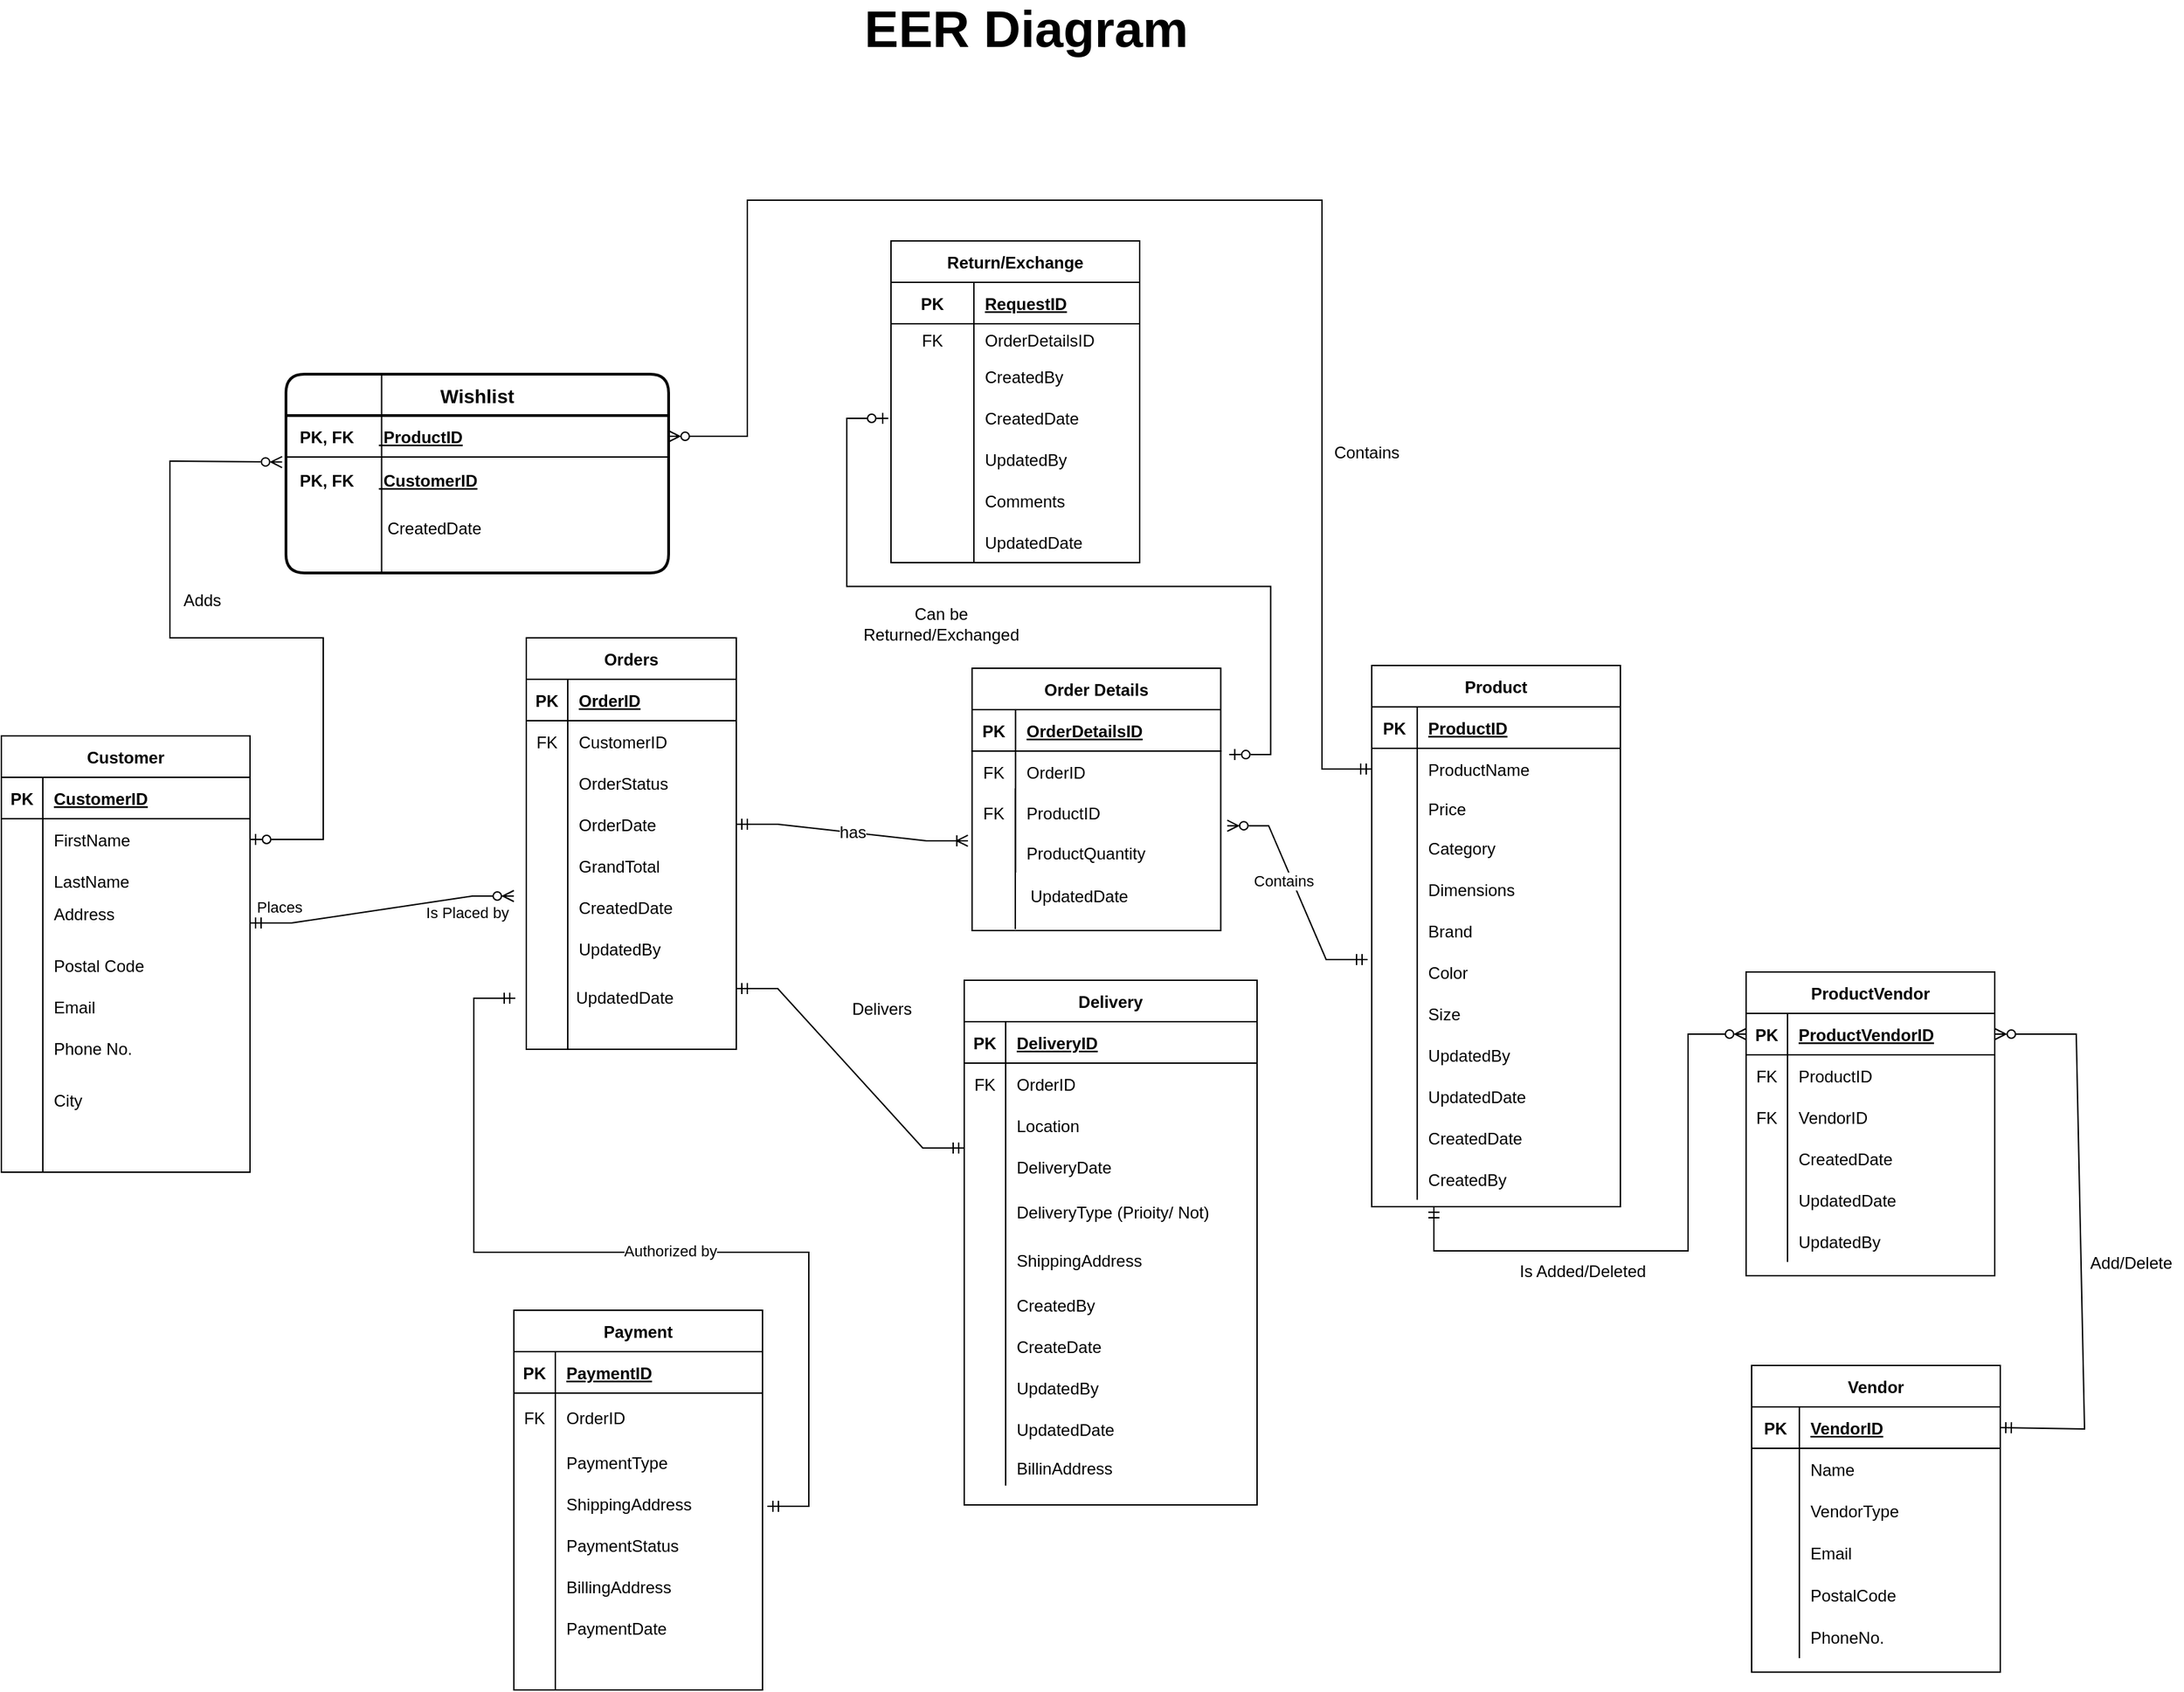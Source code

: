 <mxfile version="16.5.1" type="device" pages="2"><diagram id="R2lEEEUBdFMjLlhIrx00" name="EER"><mxGraphModel dx="-93" dy="1042" grid="0" gridSize="10" guides="1" tooltips="1" connect="1" arrows="1" fold="1" page="0" pageScale="1" pageWidth="850" pageHeight="1100" math="0" shadow="0" extFonts="Permanent Marker^https://fonts.googleapis.com/css?family=Permanent+Marker"><root><mxCell id="0"/><mxCell id="1" parent="0"/><mxCell id="ztg3uSsp4ZzqawtVlc8P-2" value="Customer" style="shape=table;startSize=30;container=1;collapsible=1;childLayout=tableLayout;fixedRows=1;rowLines=0;fontStyle=1;align=center;resizeLast=1;" parent="1" vertex="1"><mxGeometry x="2789" y="1220" width="180" height="316" as="geometry"/></mxCell><mxCell id="ztg3uSsp4ZzqawtVlc8P-3" value="" style="shape=tableRow;horizontal=0;startSize=0;swimlaneHead=0;swimlaneBody=0;fillColor=none;collapsible=0;dropTarget=0;points=[[0,0.5],[1,0.5]];portConstraint=eastwest;top=0;left=0;right=0;bottom=1;" parent="ztg3uSsp4ZzqawtVlc8P-2" vertex="1"><mxGeometry y="30" width="180" height="30" as="geometry"/></mxCell><mxCell id="ztg3uSsp4ZzqawtVlc8P-4" value="PK" style="shape=partialRectangle;connectable=0;fillColor=none;top=0;left=0;bottom=0;right=0;fontStyle=1;overflow=hidden;" parent="ztg3uSsp4ZzqawtVlc8P-3" vertex="1"><mxGeometry width="30" height="30" as="geometry"><mxRectangle width="30" height="30" as="alternateBounds"/></mxGeometry></mxCell><mxCell id="ztg3uSsp4ZzqawtVlc8P-5" value="CustomerID" style="shape=partialRectangle;connectable=0;fillColor=none;top=0;left=0;bottom=0;right=0;align=left;spacingLeft=6;fontStyle=5;overflow=hidden;" parent="ztg3uSsp4ZzqawtVlc8P-3" vertex="1"><mxGeometry x="30" width="150" height="30" as="geometry"><mxRectangle width="150" height="30" as="alternateBounds"/></mxGeometry></mxCell><mxCell id="ztg3uSsp4ZzqawtVlc8P-6" value="" style="shape=tableRow;horizontal=0;startSize=0;swimlaneHead=0;swimlaneBody=0;fillColor=none;collapsible=0;dropTarget=0;points=[[0,0.5],[1,0.5]];portConstraint=eastwest;top=0;left=0;right=0;bottom=0;" parent="ztg3uSsp4ZzqawtVlc8P-2" vertex="1"><mxGeometry y="60" width="180" height="30" as="geometry"/></mxCell><mxCell id="ztg3uSsp4ZzqawtVlc8P-7" value="" style="shape=partialRectangle;connectable=0;fillColor=none;top=0;left=0;bottom=0;right=0;editable=1;overflow=hidden;" parent="ztg3uSsp4ZzqawtVlc8P-6" vertex="1"><mxGeometry width="30" height="30" as="geometry"><mxRectangle width="30" height="30" as="alternateBounds"/></mxGeometry></mxCell><mxCell id="ztg3uSsp4ZzqawtVlc8P-8" value="FirstName" style="shape=partialRectangle;connectable=0;fillColor=none;top=0;left=0;bottom=0;right=0;align=left;spacingLeft=6;overflow=hidden;" parent="ztg3uSsp4ZzqawtVlc8P-6" vertex="1"><mxGeometry x="30" width="150" height="30" as="geometry"><mxRectangle width="150" height="30" as="alternateBounds"/></mxGeometry></mxCell><mxCell id="ztg3uSsp4ZzqawtVlc8P-9" value="" style="shape=tableRow;horizontal=0;startSize=0;swimlaneHead=0;swimlaneBody=0;fillColor=none;collapsible=0;dropTarget=0;points=[[0,0.5],[1,0.5]];portConstraint=eastwest;top=0;left=0;right=0;bottom=0;" parent="ztg3uSsp4ZzqawtVlc8P-2" vertex="1"><mxGeometry y="90" width="180" height="30" as="geometry"/></mxCell><mxCell id="ztg3uSsp4ZzqawtVlc8P-10" value="" style="shape=partialRectangle;connectable=0;fillColor=none;top=0;left=0;bottom=0;right=0;editable=1;overflow=hidden;" parent="ztg3uSsp4ZzqawtVlc8P-9" vertex="1"><mxGeometry width="30" height="30" as="geometry"><mxRectangle width="30" height="30" as="alternateBounds"/></mxGeometry></mxCell><mxCell id="ztg3uSsp4ZzqawtVlc8P-11" value="LastName" style="shape=partialRectangle;connectable=0;fillColor=none;top=0;left=0;bottom=0;right=0;align=left;spacingLeft=6;overflow=hidden;" parent="ztg3uSsp4ZzqawtVlc8P-9" vertex="1"><mxGeometry x="30" width="150" height="30" as="geometry"><mxRectangle width="150" height="30" as="alternateBounds"/></mxGeometry></mxCell><mxCell id="ztg3uSsp4ZzqawtVlc8P-12" value="" style="shape=tableRow;horizontal=0;startSize=0;swimlaneHead=0;swimlaneBody=0;fillColor=none;collapsible=0;dropTarget=0;points=[[0,0.5],[1,0.5]];portConstraint=eastwest;top=0;left=0;right=0;bottom=0;" parent="ztg3uSsp4ZzqawtVlc8P-2" vertex="1"><mxGeometry y="120" width="180" height="31" as="geometry"/></mxCell><mxCell id="ztg3uSsp4ZzqawtVlc8P-13" value="" style="shape=partialRectangle;connectable=0;fillColor=none;top=0;left=0;bottom=0;right=0;editable=1;overflow=hidden;" parent="ztg3uSsp4ZzqawtVlc8P-12" vertex="1"><mxGeometry width="30" height="31" as="geometry"><mxRectangle width="30" height="31" as="alternateBounds"/></mxGeometry></mxCell><mxCell id="ztg3uSsp4ZzqawtVlc8P-14" value="Address&#10;" style="shape=partialRectangle;connectable=0;fillColor=none;top=0;left=0;bottom=0;right=0;align=left;spacingLeft=6;overflow=hidden;" parent="ztg3uSsp4ZzqawtVlc8P-12" vertex="1"><mxGeometry x="30" width="150" height="31" as="geometry"><mxRectangle width="150" height="31" as="alternateBounds"/></mxGeometry></mxCell><mxCell id="ztg3uSsp4ZzqawtVlc8P-18" value="" style="shape=tableRow;horizontal=0;startSize=0;swimlaneHead=0;swimlaneBody=0;fillColor=none;collapsible=0;dropTarget=0;points=[[0,0.5],[1,0.5]];portConstraint=eastwest;top=0;left=0;right=0;bottom=0;" parent="ztg3uSsp4ZzqawtVlc8P-2" vertex="1"><mxGeometry y="151" width="180" height="30" as="geometry"/></mxCell><mxCell id="ztg3uSsp4ZzqawtVlc8P-19" value="" style="shape=partialRectangle;connectable=0;fillColor=none;top=0;left=0;bottom=0;right=0;editable=1;overflow=hidden;" parent="ztg3uSsp4ZzqawtVlc8P-18" vertex="1"><mxGeometry width="30" height="30" as="geometry"><mxRectangle width="30" height="30" as="alternateBounds"/></mxGeometry></mxCell><mxCell id="ztg3uSsp4ZzqawtVlc8P-20" value="Postal Code" style="shape=partialRectangle;connectable=0;fillColor=none;top=0;left=0;bottom=0;right=0;align=left;spacingLeft=6;overflow=hidden;" parent="ztg3uSsp4ZzqawtVlc8P-18" vertex="1"><mxGeometry x="30" width="150" height="30" as="geometry"><mxRectangle width="150" height="30" as="alternateBounds"/></mxGeometry></mxCell><mxCell id="ztg3uSsp4ZzqawtVlc8P-21" value="" style="shape=tableRow;horizontal=0;startSize=0;swimlaneHead=0;swimlaneBody=0;fillColor=none;collapsible=0;dropTarget=0;points=[[0,0.5],[1,0.5]];portConstraint=eastwest;top=0;left=0;right=0;bottom=0;" parent="ztg3uSsp4ZzqawtVlc8P-2" vertex="1"><mxGeometry y="181" width="180" height="30" as="geometry"/></mxCell><mxCell id="ztg3uSsp4ZzqawtVlc8P-22" value="" style="shape=partialRectangle;connectable=0;fillColor=none;top=0;left=0;bottom=0;right=0;editable=1;overflow=hidden;" parent="ztg3uSsp4ZzqawtVlc8P-21" vertex="1"><mxGeometry width="30" height="30" as="geometry"><mxRectangle width="30" height="30" as="alternateBounds"/></mxGeometry></mxCell><mxCell id="ztg3uSsp4ZzqawtVlc8P-23" value="Email" style="shape=partialRectangle;connectable=0;fillColor=none;top=0;left=0;bottom=0;right=0;align=left;spacingLeft=6;overflow=hidden;" parent="ztg3uSsp4ZzqawtVlc8P-21" vertex="1"><mxGeometry x="30" width="150" height="30" as="geometry"><mxRectangle width="150" height="30" as="alternateBounds"/></mxGeometry></mxCell><mxCell id="ztg3uSsp4ZzqawtVlc8P-24" value="" style="shape=tableRow;horizontal=0;startSize=0;swimlaneHead=0;swimlaneBody=0;fillColor=none;collapsible=0;dropTarget=0;points=[[0,0.5],[1,0.5]];portConstraint=eastwest;top=0;left=0;right=0;bottom=0;" parent="ztg3uSsp4ZzqawtVlc8P-2" vertex="1"><mxGeometry y="211" width="180" height="30" as="geometry"/></mxCell><mxCell id="ztg3uSsp4ZzqawtVlc8P-25" value="" style="shape=partialRectangle;connectable=0;fillColor=none;top=0;left=0;bottom=0;right=0;editable=1;overflow=hidden;" parent="ztg3uSsp4ZzqawtVlc8P-24" vertex="1"><mxGeometry width="30" height="30" as="geometry"><mxRectangle width="30" height="30" as="alternateBounds"/></mxGeometry></mxCell><mxCell id="ztg3uSsp4ZzqawtVlc8P-26" value="Phone No." style="shape=partialRectangle;connectable=0;fillColor=none;top=0;left=0;bottom=0;right=0;align=left;spacingLeft=6;overflow=hidden;" parent="ztg3uSsp4ZzqawtVlc8P-24" vertex="1"><mxGeometry x="30" width="150" height="30" as="geometry"><mxRectangle width="150" height="30" as="alternateBounds"/></mxGeometry></mxCell><mxCell id="ztg3uSsp4ZzqawtVlc8P-15" value="" style="shape=tableRow;horizontal=0;startSize=0;swimlaneHead=0;swimlaneBody=0;fillColor=none;collapsible=0;dropTarget=0;points=[[0,0.5],[1,0.5]];portConstraint=eastwest;top=0;left=0;right=0;bottom=0;" parent="ztg3uSsp4ZzqawtVlc8P-2" vertex="1"><mxGeometry y="241" width="180" height="45" as="geometry"/></mxCell><mxCell id="ztg3uSsp4ZzqawtVlc8P-16" value="" style="shape=partialRectangle;connectable=0;fillColor=none;top=0;left=0;bottom=0;right=0;editable=1;overflow=hidden;" parent="ztg3uSsp4ZzqawtVlc8P-15" vertex="1"><mxGeometry width="30" height="45" as="geometry"><mxRectangle width="30" height="45" as="alternateBounds"/></mxGeometry></mxCell><mxCell id="ztg3uSsp4ZzqawtVlc8P-17" value="City" style="shape=partialRectangle;connectable=0;fillColor=none;top=0;left=0;bottom=0;right=0;align=left;spacingLeft=6;overflow=hidden;" parent="ztg3uSsp4ZzqawtVlc8P-15" vertex="1"><mxGeometry x="30" width="150" height="45" as="geometry"><mxRectangle width="150" height="45" as="alternateBounds"/></mxGeometry></mxCell><mxCell id="ztg3uSsp4ZzqawtVlc8P-27" value="" style="shape=tableRow;horizontal=0;startSize=0;swimlaneHead=0;swimlaneBody=0;fillColor=none;collapsible=0;dropTarget=0;points=[[0,0.5],[1,0.5]];portConstraint=eastwest;top=0;left=0;right=0;bottom=0;" parent="ztg3uSsp4ZzqawtVlc8P-2" vertex="1"><mxGeometry y="286" width="180" height="30" as="geometry"/></mxCell><mxCell id="ztg3uSsp4ZzqawtVlc8P-28" value="" style="shape=partialRectangle;connectable=0;fillColor=none;top=0;left=0;bottom=0;right=0;editable=1;overflow=hidden;" parent="ztg3uSsp4ZzqawtVlc8P-27" vertex="1"><mxGeometry width="30" height="30" as="geometry"><mxRectangle width="30" height="30" as="alternateBounds"/></mxGeometry></mxCell><mxCell id="ztg3uSsp4ZzqawtVlc8P-29" value="" style="shape=partialRectangle;connectable=0;fillColor=none;top=0;left=0;bottom=0;right=0;align=left;spacingLeft=6;overflow=hidden;" parent="ztg3uSsp4ZzqawtVlc8P-27" vertex="1"><mxGeometry x="30" width="150" height="30" as="geometry"><mxRectangle width="150" height="30" as="alternateBounds"/></mxGeometry></mxCell><mxCell id="ztg3uSsp4ZzqawtVlc8P-30" value="Orders" style="shape=table;startSize=30;container=1;collapsible=1;childLayout=tableLayout;fixedRows=1;rowLines=0;fontStyle=1;align=center;resizeLast=1;" parent="1" vertex="1"><mxGeometry x="3169" y="1149" width="152" height="298" as="geometry"/></mxCell><mxCell id="ztg3uSsp4ZzqawtVlc8P-31" value="" style="shape=tableRow;horizontal=0;startSize=0;swimlaneHead=0;swimlaneBody=0;fillColor=none;collapsible=0;dropTarget=0;points=[[0,0.5],[1,0.5]];portConstraint=eastwest;top=0;left=0;right=0;bottom=1;" parent="ztg3uSsp4ZzqawtVlc8P-30" vertex="1"><mxGeometry y="30" width="152" height="30" as="geometry"/></mxCell><mxCell id="ztg3uSsp4ZzqawtVlc8P-32" value="PK" style="shape=partialRectangle;connectable=0;fillColor=none;top=0;left=0;bottom=0;right=0;fontStyle=1;overflow=hidden;" parent="ztg3uSsp4ZzqawtVlc8P-31" vertex="1"><mxGeometry width="30" height="30" as="geometry"><mxRectangle width="30" height="30" as="alternateBounds"/></mxGeometry></mxCell><mxCell id="ztg3uSsp4ZzqawtVlc8P-33" value="OrderID" style="shape=partialRectangle;connectable=0;fillColor=none;top=0;left=0;bottom=0;right=0;align=left;spacingLeft=6;fontStyle=5;overflow=hidden;" parent="ztg3uSsp4ZzqawtVlc8P-31" vertex="1"><mxGeometry x="30" width="122" height="30" as="geometry"><mxRectangle width="122" height="30" as="alternateBounds"/></mxGeometry></mxCell><mxCell id="ztg3uSsp4ZzqawtVlc8P-34" value="" style="shape=tableRow;horizontal=0;startSize=0;swimlaneHead=0;swimlaneBody=0;fillColor=none;collapsible=0;dropTarget=0;points=[[0,0.5],[1,0.5]];portConstraint=eastwest;top=0;left=0;right=0;bottom=0;" parent="ztg3uSsp4ZzqawtVlc8P-30" vertex="1"><mxGeometry y="60" width="152" height="30" as="geometry"/></mxCell><mxCell id="ztg3uSsp4ZzqawtVlc8P-35" value="FK" style="shape=partialRectangle;connectable=0;fillColor=none;top=0;left=0;bottom=0;right=0;editable=1;overflow=hidden;" parent="ztg3uSsp4ZzqawtVlc8P-34" vertex="1"><mxGeometry width="30" height="30" as="geometry"><mxRectangle width="30" height="30" as="alternateBounds"/></mxGeometry></mxCell><mxCell id="ztg3uSsp4ZzqawtVlc8P-36" value="CustomerID" style="shape=partialRectangle;connectable=0;fillColor=none;top=0;left=0;bottom=0;right=0;align=left;spacingLeft=6;overflow=hidden;" parent="ztg3uSsp4ZzqawtVlc8P-34" vertex="1"><mxGeometry x="30" width="122" height="30" as="geometry"><mxRectangle width="122" height="30" as="alternateBounds"/></mxGeometry></mxCell><mxCell id="ztg3uSsp4ZzqawtVlc8P-37" value="" style="shape=tableRow;horizontal=0;startSize=0;swimlaneHead=0;swimlaneBody=0;fillColor=none;collapsible=0;dropTarget=0;points=[[0,0.5],[1,0.5]];portConstraint=eastwest;top=0;left=0;right=0;bottom=0;" parent="ztg3uSsp4ZzqawtVlc8P-30" vertex="1"><mxGeometry y="90" width="152" height="30" as="geometry"/></mxCell><mxCell id="ztg3uSsp4ZzqawtVlc8P-38" value="" style="shape=partialRectangle;connectable=0;fillColor=none;top=0;left=0;bottom=0;right=0;editable=1;overflow=hidden;" parent="ztg3uSsp4ZzqawtVlc8P-37" vertex="1"><mxGeometry width="30" height="30" as="geometry"><mxRectangle width="30" height="30" as="alternateBounds"/></mxGeometry></mxCell><mxCell id="ztg3uSsp4ZzqawtVlc8P-39" value="OrderStatus" style="shape=partialRectangle;connectable=0;fillColor=none;top=0;left=0;bottom=0;right=0;align=left;spacingLeft=6;overflow=hidden;" parent="ztg3uSsp4ZzqawtVlc8P-37" vertex="1"><mxGeometry x="30" width="122" height="30" as="geometry"><mxRectangle width="122" height="30" as="alternateBounds"/></mxGeometry></mxCell><mxCell id="ztg3uSsp4ZzqawtVlc8P-49" value="" style="shape=tableRow;horizontal=0;startSize=0;swimlaneHead=0;swimlaneBody=0;fillColor=none;collapsible=0;dropTarget=0;points=[[0,0.5],[1,0.5]];portConstraint=eastwest;top=0;left=0;right=0;bottom=0;" parent="ztg3uSsp4ZzqawtVlc8P-30" vertex="1"><mxGeometry y="120" width="152" height="30" as="geometry"/></mxCell><mxCell id="ztg3uSsp4ZzqawtVlc8P-50" value="" style="shape=partialRectangle;connectable=0;fillColor=none;top=0;left=0;bottom=0;right=0;editable=1;overflow=hidden;" parent="ztg3uSsp4ZzqawtVlc8P-49" vertex="1"><mxGeometry width="30" height="30" as="geometry"><mxRectangle width="30" height="30" as="alternateBounds"/></mxGeometry></mxCell><mxCell id="ztg3uSsp4ZzqawtVlc8P-51" value="OrderDate" style="shape=partialRectangle;connectable=0;fillColor=none;top=0;left=0;bottom=0;right=0;align=left;spacingLeft=6;overflow=hidden;" parent="ztg3uSsp4ZzqawtVlc8P-49" vertex="1"><mxGeometry x="30" width="122" height="30" as="geometry"><mxRectangle width="122" height="30" as="alternateBounds"/></mxGeometry></mxCell><mxCell id="ztg3uSsp4ZzqawtVlc8P-52" value="" style="shape=tableRow;horizontal=0;startSize=0;swimlaneHead=0;swimlaneBody=0;fillColor=none;collapsible=0;dropTarget=0;points=[[0,0.5],[1,0.5]];portConstraint=eastwest;top=0;left=0;right=0;bottom=0;" parent="ztg3uSsp4ZzqawtVlc8P-30" vertex="1"><mxGeometry y="150" width="152" height="30" as="geometry"/></mxCell><mxCell id="ztg3uSsp4ZzqawtVlc8P-53" value="" style="shape=partialRectangle;connectable=0;fillColor=none;top=0;left=0;bottom=0;right=0;editable=1;overflow=hidden;" parent="ztg3uSsp4ZzqawtVlc8P-52" vertex="1"><mxGeometry width="30" height="30" as="geometry"><mxRectangle width="30" height="30" as="alternateBounds"/></mxGeometry></mxCell><mxCell id="ztg3uSsp4ZzqawtVlc8P-54" value="GrandTotal" style="shape=partialRectangle;connectable=0;fillColor=none;top=0;left=0;bottom=0;right=0;align=left;spacingLeft=6;overflow=hidden;" parent="ztg3uSsp4ZzqawtVlc8P-52" vertex="1"><mxGeometry x="30" width="122" height="30" as="geometry"><mxRectangle width="122" height="30" as="alternateBounds"/></mxGeometry></mxCell><mxCell id="2KmMJmnL8v_Vr4miYFaB-173" value="" style="shape=tableRow;horizontal=0;startSize=0;swimlaneHead=0;swimlaneBody=0;fillColor=none;collapsible=0;dropTarget=0;points=[[0,0.5],[1,0.5]];portConstraint=eastwest;top=0;left=0;right=0;bottom=0;" parent="ztg3uSsp4ZzqawtVlc8P-30" vertex="1"><mxGeometry y="180" width="152" height="30" as="geometry"/></mxCell><mxCell id="2KmMJmnL8v_Vr4miYFaB-174" value="" style="shape=partialRectangle;connectable=0;fillColor=none;top=0;left=0;bottom=0;right=0;editable=1;overflow=hidden;" parent="2KmMJmnL8v_Vr4miYFaB-173" vertex="1"><mxGeometry width="30" height="30" as="geometry"><mxRectangle width="30" height="30" as="alternateBounds"/></mxGeometry></mxCell><mxCell id="2KmMJmnL8v_Vr4miYFaB-175" value="CreatedDate" style="shape=partialRectangle;connectable=0;fillColor=none;top=0;left=0;bottom=0;right=0;align=left;spacingLeft=6;overflow=hidden;" parent="2KmMJmnL8v_Vr4miYFaB-173" vertex="1"><mxGeometry x="30" width="122" height="30" as="geometry"><mxRectangle width="122" height="30" as="alternateBounds"/></mxGeometry></mxCell><mxCell id="2KmMJmnL8v_Vr4miYFaB-176" value="" style="shape=tableRow;horizontal=0;startSize=0;swimlaneHead=0;swimlaneBody=0;fillColor=none;collapsible=0;dropTarget=0;points=[[0,0.5],[1,0.5]];portConstraint=eastwest;top=0;left=0;right=0;bottom=0;" parent="ztg3uSsp4ZzqawtVlc8P-30" vertex="1"><mxGeometry y="210" width="152" height="30" as="geometry"/></mxCell><mxCell id="2KmMJmnL8v_Vr4miYFaB-177" value="" style="shape=partialRectangle;connectable=0;fillColor=none;top=0;left=0;bottom=0;right=0;editable=1;overflow=hidden;" parent="2KmMJmnL8v_Vr4miYFaB-176" vertex="1"><mxGeometry width="30" height="30" as="geometry"><mxRectangle width="30" height="30" as="alternateBounds"/></mxGeometry></mxCell><mxCell id="2KmMJmnL8v_Vr4miYFaB-178" value="UpdatedBy" style="shape=partialRectangle;connectable=0;fillColor=none;top=0;left=0;bottom=0;right=0;align=left;spacingLeft=6;overflow=hidden;" parent="2KmMJmnL8v_Vr4miYFaB-176" vertex="1"><mxGeometry x="30" width="122" height="30" as="geometry"><mxRectangle width="122" height="30" as="alternateBounds"/></mxGeometry></mxCell><mxCell id="2KmMJmnL8v_Vr4miYFaB-152" value="" style="shape=tableRow;horizontal=0;startSize=0;swimlaneHead=0;swimlaneBody=0;fillColor=none;collapsible=0;dropTarget=0;points=[[0,0.5],[1,0.5]];portConstraint=eastwest;top=0;left=0;right=0;bottom=0;" parent="ztg3uSsp4ZzqawtVlc8P-30" vertex="1"><mxGeometry y="240" width="152" height="28" as="geometry"/></mxCell><mxCell id="2KmMJmnL8v_Vr4miYFaB-153" value="" style="shape=partialRectangle;connectable=0;fillColor=none;top=0;left=0;bottom=0;right=0;editable=1;overflow=hidden;" parent="2KmMJmnL8v_Vr4miYFaB-152" vertex="1"><mxGeometry width="30" height="28" as="geometry"><mxRectangle width="30" height="28" as="alternateBounds"/></mxGeometry></mxCell><mxCell id="2KmMJmnL8v_Vr4miYFaB-154" value="" style="shape=partialRectangle;connectable=0;fillColor=none;top=0;left=0;bottom=0;right=0;align=left;spacingLeft=6;overflow=hidden;" parent="2KmMJmnL8v_Vr4miYFaB-152" vertex="1"><mxGeometry x="30" width="122" height="28" as="geometry"><mxRectangle width="122" height="28" as="alternateBounds"/></mxGeometry></mxCell><mxCell id="ztg3uSsp4ZzqawtVlc8P-46" value="" style="shape=tableRow;horizontal=0;startSize=0;swimlaneHead=0;swimlaneBody=0;fillColor=none;collapsible=0;dropTarget=0;points=[[0,0.5],[1,0.5]];portConstraint=eastwest;top=0;left=0;right=0;bottom=0;" parent="ztg3uSsp4ZzqawtVlc8P-30" vertex="1"><mxGeometry y="268" width="152" height="30" as="geometry"/></mxCell><mxCell id="ztg3uSsp4ZzqawtVlc8P-47" value="" style="shape=partialRectangle;connectable=0;fillColor=none;top=0;left=0;bottom=0;right=0;editable=1;overflow=hidden;" parent="ztg3uSsp4ZzqawtVlc8P-46" vertex="1"><mxGeometry width="30" height="30" as="geometry"><mxRectangle width="30" height="30" as="alternateBounds"/></mxGeometry></mxCell><mxCell id="ztg3uSsp4ZzqawtVlc8P-48" value="" style="shape=partialRectangle;connectable=0;fillColor=none;top=0;left=0;bottom=0;right=0;align=left;spacingLeft=6;overflow=hidden;" parent="ztg3uSsp4ZzqawtVlc8P-46" vertex="1"><mxGeometry x="30" width="122" height="30" as="geometry"><mxRectangle width="122" height="30" as="alternateBounds"/></mxGeometry></mxCell><mxCell id="ztg3uSsp4ZzqawtVlc8P-58" value="" style="edgeStyle=entityRelationEdgeStyle;fontSize=12;html=1;endArrow=ERzeroToMany;startArrow=ERmandOne;rounded=0;exitX=1;exitY=0.5;exitDx=0;exitDy=0;entryX=0;entryY=0.5;entryDx=0;entryDy=0;" parent="1" source="ztg3uSsp4ZzqawtVlc8P-12" edge="1"><mxGeometry width="100" height="100" relative="1" as="geometry"><mxPoint x="3168" y="937" as="sourcePoint"/><mxPoint x="3160" y="1336" as="targetPoint"/></mxGeometry></mxCell><mxCell id="2KmMJmnL8v_Vr4miYFaB-237" value="Places" style="edgeLabel;html=1;align=center;verticalAlign=middle;resizable=0;points=[];" parent="ztg3uSsp4ZzqawtVlc8P-58" vertex="1" connectable="0"><mxGeometry x="-0.802" y="-2" relative="1" as="geometry"><mxPoint x="2" y="-14" as="offset"/></mxGeometry></mxCell><mxCell id="2KmMJmnL8v_Vr4miYFaB-238" value="Is Placed by" style="edgeLabel;html=1;align=center;verticalAlign=middle;resizable=0;points=[];" parent="ztg3uSsp4ZzqawtVlc8P-58" vertex="1" connectable="0"><mxGeometry x="0.713" relative="1" as="geometry"><mxPoint x="-7" y="12" as="offset"/></mxGeometry></mxCell><mxCell id="ztg3uSsp4ZzqawtVlc8P-59" value="Order Details" style="shape=table;startSize=30;container=1;collapsible=1;childLayout=tableLayout;fixedRows=1;rowLines=0;fontStyle=1;align=center;resizeLast=1;" parent="1" vertex="1"><mxGeometry x="3491.71" y="1171" width="180" height="190" as="geometry"/></mxCell><mxCell id="ztg3uSsp4ZzqawtVlc8P-60" value="" style="shape=tableRow;horizontal=0;startSize=0;swimlaneHead=0;swimlaneBody=0;fillColor=none;collapsible=0;dropTarget=0;points=[[0,0.5],[1,0.5]];portConstraint=eastwest;top=0;left=0;right=0;bottom=1;" parent="ztg3uSsp4ZzqawtVlc8P-59" vertex="1"><mxGeometry y="30" width="180" height="30" as="geometry"/></mxCell><mxCell id="ztg3uSsp4ZzqawtVlc8P-61" value="PK" style="shape=partialRectangle;connectable=0;fillColor=none;top=0;left=0;bottom=0;right=0;fontStyle=1;overflow=hidden;" parent="ztg3uSsp4ZzqawtVlc8P-60" vertex="1"><mxGeometry width="31.457" height="30" as="geometry"><mxRectangle width="31.457" height="30" as="alternateBounds"/></mxGeometry></mxCell><mxCell id="ztg3uSsp4ZzqawtVlc8P-62" value="OrderDetailsID" style="shape=partialRectangle;connectable=0;fillColor=none;top=0;left=0;bottom=0;right=0;align=left;spacingLeft=6;fontStyle=5;overflow=hidden;" parent="ztg3uSsp4ZzqawtVlc8P-60" vertex="1"><mxGeometry x="31.457" width="148.543" height="30" as="geometry"><mxRectangle width="148.543" height="30" as="alternateBounds"/></mxGeometry></mxCell><mxCell id="ztg3uSsp4ZzqawtVlc8P-63" value="" style="shape=tableRow;horizontal=0;startSize=0;swimlaneHead=0;swimlaneBody=0;fillColor=none;collapsible=0;dropTarget=0;points=[[0,0.5],[1,0.5]];portConstraint=eastwest;top=0;left=0;right=0;bottom=0;" parent="ztg3uSsp4ZzqawtVlc8P-59" vertex="1"><mxGeometry y="60" width="180" height="30" as="geometry"/></mxCell><mxCell id="ztg3uSsp4ZzqawtVlc8P-64" value="FK" style="shape=partialRectangle;connectable=0;fillColor=none;top=0;left=0;bottom=0;right=0;editable=1;overflow=hidden;" parent="ztg3uSsp4ZzqawtVlc8P-63" vertex="1"><mxGeometry width="31.457" height="30" as="geometry"><mxRectangle width="31.457" height="30" as="alternateBounds"/></mxGeometry></mxCell><mxCell id="ztg3uSsp4ZzqawtVlc8P-65" value="OrderID" style="shape=partialRectangle;connectable=0;fillColor=none;top=0;left=0;bottom=0;right=0;align=left;spacingLeft=6;overflow=hidden;" parent="ztg3uSsp4ZzqawtVlc8P-63" vertex="1"><mxGeometry x="31.457" width="148.543" height="30" as="geometry"><mxRectangle width="148.543" height="30" as="alternateBounds"/></mxGeometry></mxCell><mxCell id="ztg3uSsp4ZzqawtVlc8P-69" value="" style="shape=tableRow;horizontal=0;startSize=0;swimlaneHead=0;swimlaneBody=0;fillColor=none;collapsible=0;dropTarget=0;points=[[0,0.5],[1,0.5]];portConstraint=eastwest;top=0;left=0;right=0;bottom=0;" parent="ztg3uSsp4ZzqawtVlc8P-59" vertex="1"><mxGeometry y="90" width="180" height="29" as="geometry"/></mxCell><mxCell id="ztg3uSsp4ZzqawtVlc8P-70" value="FK" style="shape=partialRectangle;connectable=0;fillColor=none;top=0;left=0;bottom=0;right=0;editable=1;overflow=hidden;" parent="ztg3uSsp4ZzqawtVlc8P-69" vertex="1"><mxGeometry width="31.457" height="29" as="geometry"><mxRectangle width="31.457" height="29" as="alternateBounds"/></mxGeometry></mxCell><mxCell id="ztg3uSsp4ZzqawtVlc8P-71" value="ProductID" style="shape=partialRectangle;connectable=0;fillColor=none;top=0;left=0;bottom=0;right=0;align=left;spacingLeft=6;overflow=hidden;" parent="ztg3uSsp4ZzqawtVlc8P-69" vertex="1"><mxGeometry x="31.457" width="148.543" height="29" as="geometry"><mxRectangle width="148.543" height="29" as="alternateBounds"/></mxGeometry></mxCell><mxCell id="ztg3uSsp4ZzqawtVlc8P-66" value="" style="shape=tableRow;horizontal=0;startSize=0;swimlaneHead=0;swimlaneBody=0;fillColor=none;collapsible=0;dropTarget=0;points=[[0,0.5],[1,0.5]];portConstraint=eastwest;top=0;left=0;right=0;bottom=0;" parent="ztg3uSsp4ZzqawtVlc8P-59" vertex="1"><mxGeometry y="119" width="180" height="29" as="geometry"/></mxCell><mxCell id="ztg3uSsp4ZzqawtVlc8P-67" value="" style="shape=partialRectangle;connectable=0;fillColor=none;top=0;left=0;bottom=0;right=0;editable=1;overflow=hidden;" parent="ztg3uSsp4ZzqawtVlc8P-66" vertex="1"><mxGeometry width="31.457" height="29" as="geometry"><mxRectangle width="31.457" height="29" as="alternateBounds"/></mxGeometry></mxCell><mxCell id="ztg3uSsp4ZzqawtVlc8P-68" value="ProductQuantity" style="shape=partialRectangle;connectable=0;fillColor=none;top=0;left=0;bottom=0;right=0;align=left;spacingLeft=6;overflow=hidden;" parent="ztg3uSsp4ZzqawtVlc8P-66" vertex="1"><mxGeometry x="31.457" width="148.543" height="29" as="geometry"><mxRectangle width="148.543" height="29" as="alternateBounds"/></mxGeometry></mxCell><mxCell id="ztg3uSsp4ZzqawtVlc8P-76" value="has" style="edgeStyle=entityRelationEdgeStyle;fontSize=12;html=1;endArrow=ERoneToMany;startArrow=ERmandOne;rounded=0;exitX=1;exitY=0.5;exitDx=0;exitDy=0;entryX=-0.017;entryY=0.205;entryDx=0;entryDy=0;entryPerimeter=0;" parent="1" source="ztg3uSsp4ZzqawtVlc8P-49" target="ztg3uSsp4ZzqawtVlc8P-66" edge="1"><mxGeometry width="100" height="100" relative="1" as="geometry"><mxPoint x="3340" y="1336" as="sourcePoint"/><mxPoint x="3365" y="937" as="targetPoint"/></mxGeometry></mxCell><mxCell id="ztg3uSsp4ZzqawtVlc8P-77" value="Product" style="shape=table;startSize=30;container=1;collapsible=1;childLayout=tableLayout;fixedRows=1;rowLines=0;fontStyle=1;align=center;resizeLast=1;" parent="1" vertex="1"><mxGeometry x="3781" y="1169" width="180" height="392" as="geometry"/></mxCell><mxCell id="ztg3uSsp4ZzqawtVlc8P-78" value="" style="shape=tableRow;horizontal=0;startSize=0;swimlaneHead=0;swimlaneBody=0;fillColor=none;collapsible=0;dropTarget=0;points=[[0,0.5],[1,0.5]];portConstraint=eastwest;top=0;left=0;right=0;bottom=1;" parent="ztg3uSsp4ZzqawtVlc8P-77" vertex="1"><mxGeometry y="30" width="180" height="30" as="geometry"/></mxCell><mxCell id="ztg3uSsp4ZzqawtVlc8P-79" value="PK" style="shape=partialRectangle;connectable=0;fillColor=none;top=0;left=0;bottom=0;right=0;fontStyle=1;overflow=hidden;" parent="ztg3uSsp4ZzqawtVlc8P-78" vertex="1"><mxGeometry width="32.917" height="30" as="geometry"><mxRectangle width="32.917" height="30" as="alternateBounds"/></mxGeometry></mxCell><mxCell id="ztg3uSsp4ZzqawtVlc8P-80" value="ProductID" style="shape=partialRectangle;connectable=0;fillColor=none;top=0;left=0;bottom=0;right=0;align=left;spacingLeft=6;fontStyle=5;overflow=hidden;" parent="ztg3uSsp4ZzqawtVlc8P-78" vertex="1"><mxGeometry x="32.917" width="147.083" height="30" as="geometry"><mxRectangle width="147.083" height="30" as="alternateBounds"/></mxGeometry></mxCell><mxCell id="ztg3uSsp4ZzqawtVlc8P-81" value="" style="shape=tableRow;horizontal=0;startSize=0;swimlaneHead=0;swimlaneBody=0;fillColor=none;collapsible=0;dropTarget=0;points=[[0,0.5],[1,0.5]];portConstraint=eastwest;top=0;left=0;right=0;bottom=0;" parent="ztg3uSsp4ZzqawtVlc8P-77" vertex="1"><mxGeometry y="60" width="180" height="30" as="geometry"/></mxCell><mxCell id="ztg3uSsp4ZzqawtVlc8P-82" value="" style="shape=partialRectangle;connectable=0;fillColor=none;top=0;left=0;bottom=0;right=0;editable=1;overflow=hidden;" parent="ztg3uSsp4ZzqawtVlc8P-81" vertex="1"><mxGeometry width="32.917" height="30" as="geometry"><mxRectangle width="32.917" height="30" as="alternateBounds"/></mxGeometry></mxCell><mxCell id="ztg3uSsp4ZzqawtVlc8P-83" value="ProductName" style="shape=partialRectangle;connectable=0;fillColor=none;top=0;left=0;bottom=0;right=0;align=left;spacingLeft=6;overflow=hidden;" parent="ztg3uSsp4ZzqawtVlc8P-81" vertex="1"><mxGeometry x="32.917" width="147.083" height="30" as="geometry"><mxRectangle width="147.083" height="30" as="alternateBounds"/></mxGeometry></mxCell><mxCell id="ztg3uSsp4ZzqawtVlc8P-84" value="" style="shape=tableRow;horizontal=0;startSize=0;swimlaneHead=0;swimlaneBody=0;fillColor=none;collapsible=0;dropTarget=0;points=[[0,0.5],[1,0.5]];portConstraint=eastwest;top=0;left=0;right=0;bottom=0;" parent="ztg3uSsp4ZzqawtVlc8P-77" vertex="1"><mxGeometry y="90" width="180" height="27" as="geometry"/></mxCell><mxCell id="ztg3uSsp4ZzqawtVlc8P-85" value="" style="shape=partialRectangle;connectable=0;fillColor=none;top=0;left=0;bottom=0;right=0;editable=1;overflow=hidden;" parent="ztg3uSsp4ZzqawtVlc8P-84" vertex="1"><mxGeometry width="32.917" height="27" as="geometry"><mxRectangle width="32.917" height="27" as="alternateBounds"/></mxGeometry></mxCell><mxCell id="ztg3uSsp4ZzqawtVlc8P-86" value="Price" style="shape=partialRectangle;connectable=0;fillColor=none;top=0;left=0;bottom=0;right=0;align=left;spacingLeft=6;overflow=hidden;" parent="ztg3uSsp4ZzqawtVlc8P-84" vertex="1"><mxGeometry x="32.917" width="147.083" height="27" as="geometry"><mxRectangle width="147.083" height="27" as="alternateBounds"/></mxGeometry></mxCell><mxCell id="2KmMJmnL8v_Vr4miYFaB-222" value="" style="shape=tableRow;horizontal=0;startSize=0;swimlaneHead=0;swimlaneBody=0;fillColor=none;collapsible=0;dropTarget=0;points=[[0,0.5],[1,0.5]];portConstraint=eastwest;top=0;left=0;right=0;bottom=0;" parent="ztg3uSsp4ZzqawtVlc8P-77" vertex="1"><mxGeometry y="117" width="180" height="30" as="geometry"/></mxCell><mxCell id="2KmMJmnL8v_Vr4miYFaB-223" value="" style="shape=partialRectangle;connectable=0;fillColor=none;top=0;left=0;bottom=0;right=0;editable=1;overflow=hidden;" parent="2KmMJmnL8v_Vr4miYFaB-222" vertex="1"><mxGeometry width="32.917" height="30" as="geometry"><mxRectangle width="32.917" height="30" as="alternateBounds"/></mxGeometry></mxCell><mxCell id="2KmMJmnL8v_Vr4miYFaB-224" value="Category" style="shape=partialRectangle;connectable=0;fillColor=none;top=0;left=0;bottom=0;right=0;align=left;spacingLeft=6;overflow=hidden;" parent="2KmMJmnL8v_Vr4miYFaB-222" vertex="1"><mxGeometry x="32.917" width="147.083" height="30" as="geometry"><mxRectangle width="147.083" height="30" as="alternateBounds"/></mxGeometry></mxCell><mxCell id="2KmMJmnL8v_Vr4miYFaB-82" value="" style="shape=tableRow;horizontal=0;startSize=0;swimlaneHead=0;swimlaneBody=0;fillColor=none;collapsible=0;dropTarget=0;points=[[0,0.5],[1,0.5]];portConstraint=eastwest;top=0;left=0;right=0;bottom=0;" parent="ztg3uSsp4ZzqawtVlc8P-77" vertex="1"><mxGeometry y="147" width="180" height="30" as="geometry"/></mxCell><mxCell id="2KmMJmnL8v_Vr4miYFaB-83" value="" style="shape=partialRectangle;connectable=0;fillColor=none;top=0;left=0;bottom=0;right=0;editable=1;overflow=hidden;" parent="2KmMJmnL8v_Vr4miYFaB-82" vertex="1"><mxGeometry width="32.917" height="30" as="geometry"><mxRectangle width="32.917" height="30" as="alternateBounds"/></mxGeometry></mxCell><mxCell id="2KmMJmnL8v_Vr4miYFaB-84" value="Dimensions" style="shape=partialRectangle;connectable=0;fillColor=none;top=0;left=0;bottom=0;right=0;align=left;spacingLeft=6;overflow=hidden;" parent="2KmMJmnL8v_Vr4miYFaB-82" vertex="1"><mxGeometry x="32.917" width="147.083" height="30" as="geometry"><mxRectangle width="147.083" height="30" as="alternateBounds"/></mxGeometry></mxCell><mxCell id="2KmMJmnL8v_Vr4miYFaB-225" value="" style="shape=tableRow;horizontal=0;startSize=0;swimlaneHead=0;swimlaneBody=0;fillColor=none;collapsible=0;dropTarget=0;points=[[0,0.5],[1,0.5]];portConstraint=eastwest;top=0;left=0;right=0;bottom=0;" parent="ztg3uSsp4ZzqawtVlc8P-77" vertex="1"><mxGeometry y="177" width="180" height="30" as="geometry"/></mxCell><mxCell id="2KmMJmnL8v_Vr4miYFaB-226" value="" style="shape=partialRectangle;connectable=0;fillColor=none;top=0;left=0;bottom=0;right=0;editable=1;overflow=hidden;" parent="2KmMJmnL8v_Vr4miYFaB-225" vertex="1"><mxGeometry width="32.917" height="30" as="geometry"><mxRectangle width="32.917" height="30" as="alternateBounds"/></mxGeometry></mxCell><mxCell id="2KmMJmnL8v_Vr4miYFaB-227" value="Brand" style="shape=partialRectangle;connectable=0;fillColor=none;top=0;left=0;bottom=0;right=0;align=left;spacingLeft=6;overflow=hidden;" parent="2KmMJmnL8v_Vr4miYFaB-225" vertex="1"><mxGeometry x="32.917" width="147.083" height="30" as="geometry"><mxRectangle width="147.083" height="30" as="alternateBounds"/></mxGeometry></mxCell><mxCell id="2KmMJmnL8v_Vr4miYFaB-18" value="" style="shape=tableRow;horizontal=0;startSize=0;swimlaneHead=0;swimlaneBody=0;fillColor=none;collapsible=0;dropTarget=0;points=[[0,0.5],[1,0.5]];portConstraint=eastwest;top=0;left=0;right=0;bottom=0;" parent="ztg3uSsp4ZzqawtVlc8P-77" vertex="1"><mxGeometry y="207" width="180" height="30" as="geometry"/></mxCell><mxCell id="2KmMJmnL8v_Vr4miYFaB-19" value="" style="shape=partialRectangle;connectable=0;fillColor=none;top=0;left=0;bottom=0;right=0;editable=1;overflow=hidden;" parent="2KmMJmnL8v_Vr4miYFaB-18" vertex="1"><mxGeometry width="32.917" height="30" as="geometry"><mxRectangle width="32.917" height="30" as="alternateBounds"/></mxGeometry></mxCell><mxCell id="2KmMJmnL8v_Vr4miYFaB-20" value="Color" style="shape=partialRectangle;connectable=0;fillColor=none;top=0;left=0;bottom=0;right=0;align=left;spacingLeft=6;overflow=hidden;" parent="2KmMJmnL8v_Vr4miYFaB-18" vertex="1"><mxGeometry x="32.917" width="147.083" height="30" as="geometry"><mxRectangle width="147.083" height="30" as="alternateBounds"/></mxGeometry></mxCell><mxCell id="2KmMJmnL8v_Vr4miYFaB-15" value="" style="shape=tableRow;horizontal=0;startSize=0;swimlaneHead=0;swimlaneBody=0;fillColor=none;collapsible=0;dropTarget=0;points=[[0,0.5],[1,0.5]];portConstraint=eastwest;top=0;left=0;right=0;bottom=0;" parent="ztg3uSsp4ZzqawtVlc8P-77" vertex="1"><mxGeometry y="237" width="180" height="30" as="geometry"/></mxCell><mxCell id="2KmMJmnL8v_Vr4miYFaB-16" value="" style="shape=partialRectangle;connectable=0;fillColor=none;top=0;left=0;bottom=0;right=0;editable=1;overflow=hidden;" parent="2KmMJmnL8v_Vr4miYFaB-15" vertex="1"><mxGeometry width="32.917" height="30" as="geometry"><mxRectangle width="32.917" height="30" as="alternateBounds"/></mxGeometry></mxCell><mxCell id="2KmMJmnL8v_Vr4miYFaB-17" value="Size" style="shape=partialRectangle;connectable=0;fillColor=none;top=0;left=0;bottom=0;right=0;align=left;spacingLeft=6;overflow=hidden;" parent="2KmMJmnL8v_Vr4miYFaB-15" vertex="1"><mxGeometry x="32.917" width="147.083" height="30" as="geometry"><mxRectangle width="147.083" height="30" as="alternateBounds"/></mxGeometry></mxCell><mxCell id="2KmMJmnL8v_Vr4miYFaB-228" value="" style="shape=tableRow;horizontal=0;startSize=0;swimlaneHead=0;swimlaneBody=0;fillColor=none;collapsible=0;dropTarget=0;points=[[0,0.5],[1,0.5]];portConstraint=eastwest;top=0;left=0;right=0;bottom=0;" parent="ztg3uSsp4ZzqawtVlc8P-77" vertex="1"><mxGeometry y="267" width="180" height="30" as="geometry"/></mxCell><mxCell id="2KmMJmnL8v_Vr4miYFaB-229" value="" style="shape=partialRectangle;connectable=0;fillColor=none;top=0;left=0;bottom=0;right=0;editable=1;overflow=hidden;" parent="2KmMJmnL8v_Vr4miYFaB-228" vertex="1"><mxGeometry width="32.917" height="30" as="geometry"><mxRectangle width="32.917" height="30" as="alternateBounds"/></mxGeometry></mxCell><mxCell id="2KmMJmnL8v_Vr4miYFaB-230" value="UpdatedBy" style="shape=partialRectangle;connectable=0;fillColor=none;top=0;left=0;bottom=0;right=0;align=left;spacingLeft=6;overflow=hidden;" parent="2KmMJmnL8v_Vr4miYFaB-228" vertex="1"><mxGeometry x="32.917" width="147.083" height="30" as="geometry"><mxRectangle width="147.083" height="30" as="alternateBounds"/></mxGeometry></mxCell><mxCell id="2KmMJmnL8v_Vr4miYFaB-231" value="" style="shape=tableRow;horizontal=0;startSize=0;swimlaneHead=0;swimlaneBody=0;fillColor=none;collapsible=0;dropTarget=0;points=[[0,0.5],[1,0.5]];portConstraint=eastwest;top=0;left=0;right=0;bottom=0;" parent="ztg3uSsp4ZzqawtVlc8P-77" vertex="1"><mxGeometry y="297" width="180" height="30" as="geometry"/></mxCell><mxCell id="2KmMJmnL8v_Vr4miYFaB-232" value="" style="shape=partialRectangle;connectable=0;fillColor=none;top=0;left=0;bottom=0;right=0;editable=1;overflow=hidden;" parent="2KmMJmnL8v_Vr4miYFaB-231" vertex="1"><mxGeometry width="32.917" height="30" as="geometry"><mxRectangle width="32.917" height="30" as="alternateBounds"/></mxGeometry></mxCell><mxCell id="2KmMJmnL8v_Vr4miYFaB-233" value="UpdatedDate" style="shape=partialRectangle;connectable=0;fillColor=none;top=0;left=0;bottom=0;right=0;align=left;spacingLeft=6;overflow=hidden;" parent="2KmMJmnL8v_Vr4miYFaB-231" vertex="1"><mxGeometry x="32.917" width="147.083" height="30" as="geometry"><mxRectangle width="147.083" height="30" as="alternateBounds"/></mxGeometry></mxCell><mxCell id="2KmMJmnL8v_Vr4miYFaB-234" value="" style="shape=tableRow;horizontal=0;startSize=0;swimlaneHead=0;swimlaneBody=0;fillColor=none;collapsible=0;dropTarget=0;points=[[0,0.5],[1,0.5]];portConstraint=eastwest;top=0;left=0;right=0;bottom=0;" parent="ztg3uSsp4ZzqawtVlc8P-77" vertex="1"><mxGeometry y="327" width="180" height="30" as="geometry"/></mxCell><mxCell id="2KmMJmnL8v_Vr4miYFaB-235" value="" style="shape=partialRectangle;connectable=0;fillColor=none;top=0;left=0;bottom=0;right=0;editable=1;overflow=hidden;" parent="2KmMJmnL8v_Vr4miYFaB-234" vertex="1"><mxGeometry width="32.917" height="30" as="geometry"><mxRectangle width="32.917" height="30" as="alternateBounds"/></mxGeometry></mxCell><mxCell id="2KmMJmnL8v_Vr4miYFaB-236" value="CreatedDate" style="shape=partialRectangle;connectable=0;fillColor=none;top=0;left=0;bottom=0;right=0;align=left;spacingLeft=6;overflow=hidden;" parent="2KmMJmnL8v_Vr4miYFaB-234" vertex="1"><mxGeometry x="32.917" width="147.083" height="30" as="geometry"><mxRectangle width="147.083" height="30" as="alternateBounds"/></mxGeometry></mxCell><mxCell id="2KmMJmnL8v_Vr4miYFaB-139" value="" style="shape=tableRow;horizontal=0;startSize=0;swimlaneHead=0;swimlaneBody=0;fillColor=none;collapsible=0;dropTarget=0;points=[[0,0.5],[1,0.5]];portConstraint=eastwest;top=0;left=0;right=0;bottom=0;" parent="ztg3uSsp4ZzqawtVlc8P-77" vertex="1"><mxGeometry y="357" width="180" height="30" as="geometry"/></mxCell><mxCell id="2KmMJmnL8v_Vr4miYFaB-140" value="" style="shape=partialRectangle;connectable=0;fillColor=none;top=0;left=0;bottom=0;right=0;editable=1;overflow=hidden;" parent="2KmMJmnL8v_Vr4miYFaB-139" vertex="1"><mxGeometry width="32.917" height="30" as="geometry"><mxRectangle width="32.917" height="30" as="alternateBounds"/></mxGeometry></mxCell><mxCell id="2KmMJmnL8v_Vr4miYFaB-141" value="CreatedBy" style="shape=partialRectangle;connectable=0;fillColor=none;top=0;left=0;bottom=0;right=0;align=left;spacingLeft=6;overflow=hidden;" parent="2KmMJmnL8v_Vr4miYFaB-139" vertex="1"><mxGeometry x="32.917" width="147.083" height="30" as="geometry"><mxRectangle width="147.083" height="30" as="alternateBounds"/></mxGeometry></mxCell><mxCell id="ztg3uSsp4ZzqawtVlc8P-93" value="" style="shape=partialRectangle;connectable=0;fillColor=none;top=0;left=0;bottom=0;right=0;align=left;spacingLeft=6;overflow=hidden;" parent="1" vertex="1"><mxGeometry x="4016" y="1133" width="139" height="30" as="geometry"><mxRectangle width="150" height="30" as="alternateBounds"/></mxGeometry></mxCell><mxCell id="ztg3uSsp4ZzqawtVlc8P-96" value="" style="shape=partialRectangle;connectable=0;fillColor=none;top=0;left=0;bottom=0;right=0;align=left;spacingLeft=6;overflow=hidden;" parent="1" vertex="1"><mxGeometry x="4082" y="963" width="150" height="30" as="geometry"><mxRectangle width="150" height="30" as="alternateBounds"/></mxGeometry></mxCell><mxCell id="ztg3uSsp4ZzqawtVlc8P-99" value="Payment" style="shape=table;startSize=30;container=1;collapsible=1;childLayout=tableLayout;fixedRows=1;rowLines=0;fontStyle=1;align=center;resizeLast=1;" parent="1" vertex="1"><mxGeometry x="3160" y="1636" width="180" height="275" as="geometry"/></mxCell><mxCell id="ztg3uSsp4ZzqawtVlc8P-100" value="" style="shape=tableRow;horizontal=0;startSize=0;swimlaneHead=0;swimlaneBody=0;fillColor=none;collapsible=0;dropTarget=0;points=[[0,0.5],[1,0.5]];portConstraint=eastwest;top=0;left=0;right=0;bottom=1;" parent="ztg3uSsp4ZzqawtVlc8P-99" vertex="1"><mxGeometry y="30" width="180" height="30" as="geometry"/></mxCell><mxCell id="ztg3uSsp4ZzqawtVlc8P-101" value="PK" style="shape=partialRectangle;connectable=0;fillColor=none;top=0;left=0;bottom=0;right=0;fontStyle=1;overflow=hidden;" parent="ztg3uSsp4ZzqawtVlc8P-100" vertex="1"><mxGeometry width="30" height="30" as="geometry"><mxRectangle width="30" height="30" as="alternateBounds"/></mxGeometry></mxCell><mxCell id="ztg3uSsp4ZzqawtVlc8P-102" value="PaymentID" style="shape=partialRectangle;connectable=0;fillColor=none;top=0;left=0;bottom=0;right=0;align=left;spacingLeft=6;fontStyle=5;overflow=hidden;" parent="ztg3uSsp4ZzqawtVlc8P-100" vertex="1"><mxGeometry x="30" width="150" height="30" as="geometry"><mxRectangle width="150" height="30" as="alternateBounds"/></mxGeometry></mxCell><mxCell id="ztg3uSsp4ZzqawtVlc8P-112" value="" style="shape=tableRow;horizontal=0;startSize=0;swimlaneHead=0;swimlaneBody=0;fillColor=none;collapsible=0;dropTarget=0;points=[[0,0.5],[1,0.5]];portConstraint=eastwest;top=0;left=0;right=0;bottom=0;" parent="ztg3uSsp4ZzqawtVlc8P-99" vertex="1"><mxGeometry y="60" width="180" height="35" as="geometry"/></mxCell><mxCell id="ztg3uSsp4ZzqawtVlc8P-113" value="FK" style="shape=partialRectangle;connectable=0;fillColor=none;top=0;left=0;bottom=0;right=0;editable=1;overflow=hidden;" parent="ztg3uSsp4ZzqawtVlc8P-112" vertex="1"><mxGeometry width="30" height="35" as="geometry"><mxRectangle width="30" height="35" as="alternateBounds"/></mxGeometry></mxCell><mxCell id="ztg3uSsp4ZzqawtVlc8P-114" value="OrderID" style="shape=partialRectangle;connectable=0;fillColor=none;top=0;left=0;bottom=0;right=0;align=left;spacingLeft=6;overflow=hidden;" parent="ztg3uSsp4ZzqawtVlc8P-112" vertex="1"><mxGeometry x="30" width="150" height="35" as="geometry"><mxRectangle width="150" height="35" as="alternateBounds"/></mxGeometry></mxCell><mxCell id="ztg3uSsp4ZzqawtVlc8P-103" value="" style="shape=tableRow;horizontal=0;startSize=0;swimlaneHead=0;swimlaneBody=0;fillColor=none;collapsible=0;dropTarget=0;points=[[0,0.5],[1,0.5]];portConstraint=eastwest;top=0;left=0;right=0;bottom=0;" parent="ztg3uSsp4ZzqawtVlc8P-99" vertex="1"><mxGeometry y="95" width="180" height="30" as="geometry"/></mxCell><mxCell id="ztg3uSsp4ZzqawtVlc8P-104" value="" style="shape=partialRectangle;connectable=0;fillColor=none;top=0;left=0;bottom=0;right=0;editable=1;overflow=hidden;" parent="ztg3uSsp4ZzqawtVlc8P-103" vertex="1"><mxGeometry width="30" height="30" as="geometry"><mxRectangle width="30" height="30" as="alternateBounds"/></mxGeometry></mxCell><mxCell id="ztg3uSsp4ZzqawtVlc8P-105" value="PaymentType" style="shape=partialRectangle;connectable=0;fillColor=none;top=0;left=0;bottom=0;right=0;align=left;spacingLeft=6;overflow=hidden;" parent="ztg3uSsp4ZzqawtVlc8P-103" vertex="1"><mxGeometry x="30" width="150" height="30" as="geometry"><mxRectangle width="150" height="30" as="alternateBounds"/></mxGeometry></mxCell><mxCell id="ztg3uSsp4ZzqawtVlc8P-149" value="" style="shape=tableRow;horizontal=0;startSize=0;swimlaneHead=0;swimlaneBody=0;fillColor=none;collapsible=0;dropTarget=0;points=[[0,0.5],[1,0.5]];portConstraint=eastwest;top=0;left=0;right=0;bottom=0;" parent="ztg3uSsp4ZzqawtVlc8P-99" vertex="1"><mxGeometry y="125" width="180" height="30" as="geometry"/></mxCell><mxCell id="ztg3uSsp4ZzqawtVlc8P-150" value="" style="shape=partialRectangle;connectable=0;fillColor=none;top=0;left=0;bottom=0;right=0;editable=1;overflow=hidden;" parent="ztg3uSsp4ZzqawtVlc8P-149" vertex="1"><mxGeometry width="30" height="30" as="geometry"><mxRectangle width="30" height="30" as="alternateBounds"/></mxGeometry></mxCell><mxCell id="ztg3uSsp4ZzqawtVlc8P-151" value="ShippingAddress " style="shape=partialRectangle;connectable=0;fillColor=none;top=0;left=0;bottom=0;right=0;align=left;spacingLeft=6;overflow=hidden;" parent="ztg3uSsp4ZzqawtVlc8P-149" vertex="1"><mxGeometry x="30" width="150" height="30" as="geometry"><mxRectangle width="150" height="30" as="alternateBounds"/></mxGeometry></mxCell><mxCell id="ztg3uSsp4ZzqawtVlc8P-109" value="" style="shape=tableRow;horizontal=0;startSize=0;swimlaneHead=0;swimlaneBody=0;fillColor=none;collapsible=0;dropTarget=0;points=[[0,0.5],[1,0.5]];portConstraint=eastwest;top=0;left=0;right=0;bottom=0;" parent="ztg3uSsp4ZzqawtVlc8P-99" vertex="1"><mxGeometry y="155" width="180" height="30" as="geometry"/></mxCell><mxCell id="ztg3uSsp4ZzqawtVlc8P-110" value="" style="shape=partialRectangle;connectable=0;fillColor=none;top=0;left=0;bottom=0;right=0;editable=1;overflow=hidden;" parent="ztg3uSsp4ZzqawtVlc8P-109" vertex="1"><mxGeometry width="30" height="30" as="geometry"><mxRectangle width="30" height="30" as="alternateBounds"/></mxGeometry></mxCell><mxCell id="ztg3uSsp4ZzqawtVlc8P-111" value="PaymentStatus" style="shape=partialRectangle;connectable=0;fillColor=none;top=0;left=0;bottom=0;right=0;align=left;spacingLeft=6;overflow=hidden;" parent="ztg3uSsp4ZzqawtVlc8P-109" vertex="1"><mxGeometry x="30" width="150" height="30" as="geometry"><mxRectangle width="150" height="30" as="alternateBounds"/></mxGeometry></mxCell><mxCell id="ztg3uSsp4ZzqawtVlc8P-152" value="" style="shape=tableRow;horizontal=0;startSize=0;swimlaneHead=0;swimlaneBody=0;fillColor=none;collapsible=0;dropTarget=0;points=[[0,0.5],[1,0.5]];portConstraint=eastwest;top=0;left=0;right=0;bottom=0;" parent="ztg3uSsp4ZzqawtVlc8P-99" vertex="1"><mxGeometry y="185" width="180" height="30" as="geometry"/></mxCell><mxCell id="ztg3uSsp4ZzqawtVlc8P-153" value="" style="shape=partialRectangle;connectable=0;fillColor=none;top=0;left=0;bottom=0;right=0;editable=1;overflow=hidden;" parent="ztg3uSsp4ZzqawtVlc8P-152" vertex="1"><mxGeometry width="30" height="30" as="geometry"><mxRectangle width="30" height="30" as="alternateBounds"/></mxGeometry></mxCell><mxCell id="ztg3uSsp4ZzqawtVlc8P-154" value="BillingAddress " style="shape=partialRectangle;connectable=0;fillColor=none;top=0;left=0;bottom=0;right=0;align=left;spacingLeft=6;overflow=hidden;" parent="ztg3uSsp4ZzqawtVlc8P-152" vertex="1"><mxGeometry x="30" width="150" height="30" as="geometry"><mxRectangle width="150" height="30" as="alternateBounds"/></mxGeometry></mxCell><mxCell id="ztg3uSsp4ZzqawtVlc8P-106" value="" style="shape=tableRow;horizontal=0;startSize=0;swimlaneHead=0;swimlaneBody=0;fillColor=none;collapsible=0;dropTarget=0;points=[[0,0.5],[1,0.5]];portConstraint=eastwest;top=0;left=0;right=0;bottom=0;" parent="ztg3uSsp4ZzqawtVlc8P-99" vertex="1"><mxGeometry y="215" width="180" height="30" as="geometry"/></mxCell><mxCell id="ztg3uSsp4ZzqawtVlc8P-107" value="" style="shape=partialRectangle;connectable=0;fillColor=none;top=0;left=0;bottom=0;right=0;editable=1;overflow=hidden;" parent="ztg3uSsp4ZzqawtVlc8P-106" vertex="1"><mxGeometry width="30" height="30" as="geometry"><mxRectangle width="30" height="30" as="alternateBounds"/></mxGeometry></mxCell><mxCell id="ztg3uSsp4ZzqawtVlc8P-108" value="PaymentDate" style="shape=partialRectangle;connectable=0;fillColor=none;top=0;left=0;bottom=0;right=0;align=left;spacingLeft=6;overflow=hidden;" parent="ztg3uSsp4ZzqawtVlc8P-106" vertex="1"><mxGeometry x="30" width="150" height="30" as="geometry"><mxRectangle width="150" height="30" as="alternateBounds"/></mxGeometry></mxCell><mxCell id="ztg3uSsp4ZzqawtVlc8P-115" value="" style="shape=tableRow;horizontal=0;startSize=0;swimlaneHead=0;swimlaneBody=0;fillColor=none;collapsible=0;dropTarget=0;points=[[0,0.5],[1,0.5]];portConstraint=eastwest;top=0;left=0;right=0;bottom=0;" parent="ztg3uSsp4ZzqawtVlc8P-99" vertex="1"><mxGeometry y="245" width="180" height="30" as="geometry"/></mxCell><mxCell id="ztg3uSsp4ZzqawtVlc8P-116" value="" style="shape=partialRectangle;connectable=0;fillColor=none;top=0;left=0;bottom=0;right=0;editable=1;overflow=hidden;" parent="ztg3uSsp4ZzqawtVlc8P-115" vertex="1"><mxGeometry width="30" height="30" as="geometry"><mxRectangle width="30" height="30" as="alternateBounds"/></mxGeometry></mxCell><mxCell id="ztg3uSsp4ZzqawtVlc8P-117" value="" style="shape=partialRectangle;connectable=0;fillColor=none;top=0;left=0;bottom=0;right=0;align=left;spacingLeft=6;overflow=hidden;" parent="ztg3uSsp4ZzqawtVlc8P-115" vertex="1"><mxGeometry x="30" width="150" height="30" as="geometry"><mxRectangle width="150" height="30" as="alternateBounds"/></mxGeometry></mxCell><mxCell id="ztg3uSsp4ZzqawtVlc8P-118" value="" style="edgeStyle=entityRelationEdgeStyle;fontSize=12;html=1;endArrow=ERmandOne;startArrow=ERmandOne;rounded=0;" parent="1" edge="1"><mxGeometry width="100" height="100" relative="1" as="geometry"><mxPoint x="3343.5" y="1778" as="sourcePoint"/><mxPoint x="3161" y="1410" as="targetPoint"/></mxGeometry></mxCell><mxCell id="ztg3uSsp4ZzqawtVlc8P-119" value="Authorized by" style="edgeLabel;html=1;align=center;verticalAlign=middle;resizable=0;points=[];" parent="ztg3uSsp4ZzqawtVlc8P-118" vertex="1" connectable="0"><mxGeometry x="-0.06" y="-1" relative="1" as="geometry"><mxPoint as="offset"/></mxGeometry></mxCell><mxCell id="ztg3uSsp4ZzqawtVlc8P-121" value="Delivery" style="shape=table;startSize=30;container=1;collapsible=1;childLayout=tableLayout;fixedRows=1;rowLines=0;fontStyle=1;align=center;resizeLast=1;" parent="1" vertex="1"><mxGeometry x="3486" y="1397" width="212" height="380.0" as="geometry"/></mxCell><mxCell id="ztg3uSsp4ZzqawtVlc8P-122" value="" style="shape=tableRow;horizontal=0;startSize=0;swimlaneHead=0;swimlaneBody=0;fillColor=none;collapsible=0;dropTarget=0;points=[[0,0.5],[1,0.5]];portConstraint=eastwest;top=0;left=0;right=0;bottom=1;" parent="ztg3uSsp4ZzqawtVlc8P-121" vertex="1"><mxGeometry y="30" width="212" height="30" as="geometry"/></mxCell><mxCell id="ztg3uSsp4ZzqawtVlc8P-123" value="PK" style="shape=partialRectangle;connectable=0;fillColor=none;top=0;left=0;bottom=0;right=0;fontStyle=1;overflow=hidden;" parent="ztg3uSsp4ZzqawtVlc8P-122" vertex="1"><mxGeometry width="30" height="30" as="geometry"><mxRectangle width="30" height="30" as="alternateBounds"/></mxGeometry></mxCell><mxCell id="ztg3uSsp4ZzqawtVlc8P-124" value="DeliveryID" style="shape=partialRectangle;connectable=0;fillColor=none;top=0;left=0;bottom=0;right=0;align=left;spacingLeft=6;fontStyle=5;overflow=hidden;" parent="ztg3uSsp4ZzqawtVlc8P-122" vertex="1"><mxGeometry x="30" width="182" height="30" as="geometry"><mxRectangle width="182" height="30" as="alternateBounds"/></mxGeometry></mxCell><mxCell id="ztg3uSsp4ZzqawtVlc8P-125" value="" style="shape=tableRow;horizontal=0;startSize=0;swimlaneHead=0;swimlaneBody=0;fillColor=none;collapsible=0;dropTarget=0;points=[[0,0.5],[1,0.5]];portConstraint=eastwest;top=0;left=0;right=0;bottom=0;" parent="ztg3uSsp4ZzqawtVlc8P-121" vertex="1"><mxGeometry y="60" width="212" height="30" as="geometry"/></mxCell><mxCell id="ztg3uSsp4ZzqawtVlc8P-126" value="FK" style="shape=partialRectangle;connectable=0;fillColor=none;top=0;left=0;bottom=0;right=0;editable=1;overflow=hidden;" parent="ztg3uSsp4ZzqawtVlc8P-125" vertex="1"><mxGeometry width="30" height="30" as="geometry"><mxRectangle width="30" height="30" as="alternateBounds"/></mxGeometry></mxCell><mxCell id="ztg3uSsp4ZzqawtVlc8P-127" value="OrderID" style="shape=partialRectangle;connectable=0;fillColor=none;top=0;left=0;bottom=0;right=0;align=left;spacingLeft=6;overflow=hidden;" parent="ztg3uSsp4ZzqawtVlc8P-125" vertex="1"><mxGeometry x="30" width="182" height="30" as="geometry"><mxRectangle width="182" height="30" as="alternateBounds"/></mxGeometry></mxCell><mxCell id="ztg3uSsp4ZzqawtVlc8P-128" value="" style="shape=tableRow;horizontal=0;startSize=0;swimlaneHead=0;swimlaneBody=0;fillColor=none;collapsible=0;dropTarget=0;points=[[0,0.5],[1,0.5]];portConstraint=eastwest;top=0;left=0;right=0;bottom=0;" parent="ztg3uSsp4ZzqawtVlc8P-121" vertex="1"><mxGeometry y="90" width="212" height="30" as="geometry"/></mxCell><mxCell id="ztg3uSsp4ZzqawtVlc8P-129" value="" style="shape=partialRectangle;connectable=0;fillColor=none;top=0;left=0;bottom=0;right=0;editable=1;overflow=hidden;" parent="ztg3uSsp4ZzqawtVlc8P-128" vertex="1"><mxGeometry width="30" height="30" as="geometry"><mxRectangle width="30" height="30" as="alternateBounds"/></mxGeometry></mxCell><mxCell id="ztg3uSsp4ZzqawtVlc8P-130" value="Location" style="shape=partialRectangle;connectable=0;fillColor=none;top=0;left=0;bottom=0;right=0;align=left;spacingLeft=6;overflow=hidden;" parent="ztg3uSsp4ZzqawtVlc8P-128" vertex="1"><mxGeometry x="30" width="182" height="30" as="geometry"><mxRectangle width="182" height="30" as="alternateBounds"/></mxGeometry></mxCell><mxCell id="ztg3uSsp4ZzqawtVlc8P-131" value="" style="shape=tableRow;horizontal=0;startSize=0;swimlaneHead=0;swimlaneBody=0;fillColor=none;collapsible=0;dropTarget=0;points=[[0,0.5],[1,0.5]];portConstraint=eastwest;top=0;left=0;right=0;bottom=0;" parent="ztg3uSsp4ZzqawtVlc8P-121" vertex="1"><mxGeometry y="120" width="212" height="30" as="geometry"/></mxCell><mxCell id="ztg3uSsp4ZzqawtVlc8P-132" value="" style="shape=partialRectangle;connectable=0;fillColor=none;top=0;left=0;bottom=0;right=0;editable=1;overflow=hidden;" parent="ztg3uSsp4ZzqawtVlc8P-131" vertex="1"><mxGeometry width="30" height="30" as="geometry"><mxRectangle width="30" height="30" as="alternateBounds"/></mxGeometry></mxCell><mxCell id="ztg3uSsp4ZzqawtVlc8P-133" value="DeliveryDate" style="shape=partialRectangle;connectable=0;fillColor=none;top=0;left=0;bottom=0;right=0;align=left;spacingLeft=6;overflow=hidden;" parent="ztg3uSsp4ZzqawtVlc8P-131" vertex="1"><mxGeometry x="30" width="182" height="30" as="geometry"><mxRectangle width="182" height="30" as="alternateBounds"/></mxGeometry></mxCell><mxCell id="ztg3uSsp4ZzqawtVlc8P-134" value="" style="shape=tableRow;horizontal=0;startSize=0;swimlaneHead=0;swimlaneBody=0;fillColor=none;collapsible=0;dropTarget=0;points=[[0,0.5],[1,0.5]];portConstraint=eastwest;top=0;left=0;right=0;bottom=0;" parent="ztg3uSsp4ZzqawtVlc8P-121" vertex="1"><mxGeometry y="150" width="212" height="35" as="geometry"/></mxCell><mxCell id="ztg3uSsp4ZzqawtVlc8P-135" value="" style="shape=partialRectangle;connectable=0;fillColor=none;top=0;left=0;bottom=0;right=0;editable=1;overflow=hidden;" parent="ztg3uSsp4ZzqawtVlc8P-134" vertex="1"><mxGeometry width="30" height="35" as="geometry"><mxRectangle width="30" height="35" as="alternateBounds"/></mxGeometry></mxCell><mxCell id="ztg3uSsp4ZzqawtVlc8P-136" value="DeliveryType (Prioity/ Not)" style="shape=partialRectangle;connectable=0;fillColor=none;top=0;left=0;bottom=0;right=0;align=left;spacingLeft=6;overflow=hidden;" parent="ztg3uSsp4ZzqawtVlc8P-134" vertex="1"><mxGeometry x="30" width="182" height="35" as="geometry"><mxRectangle width="182" height="35" as="alternateBounds"/></mxGeometry></mxCell><mxCell id="ztg3uSsp4ZzqawtVlc8P-143" value="" style="shape=tableRow;horizontal=0;startSize=0;swimlaneHead=0;swimlaneBody=0;fillColor=none;collapsible=0;dropTarget=0;points=[[0,0.5],[1,0.5]];portConstraint=eastwest;top=0;left=0;right=0;bottom=0;" parent="ztg3uSsp4ZzqawtVlc8P-121" vertex="1"><mxGeometry y="185" width="212" height="35" as="geometry"/></mxCell><mxCell id="ztg3uSsp4ZzqawtVlc8P-144" value="" style="shape=partialRectangle;connectable=0;fillColor=none;top=0;left=0;bottom=0;right=0;editable=1;overflow=hidden;" parent="ztg3uSsp4ZzqawtVlc8P-143" vertex="1"><mxGeometry width="30" height="35" as="geometry"><mxRectangle width="30" height="35" as="alternateBounds"/></mxGeometry></mxCell><mxCell id="ztg3uSsp4ZzqawtVlc8P-145" value="ShippingAddress" style="shape=partialRectangle;connectable=0;fillColor=none;top=0;left=0;bottom=0;right=0;align=left;spacingLeft=6;overflow=hidden;" parent="ztg3uSsp4ZzqawtVlc8P-143" vertex="1"><mxGeometry x="30" width="182" height="35" as="geometry"><mxRectangle width="182" height="35" as="alternateBounds"/></mxGeometry></mxCell><mxCell id="2KmMJmnL8v_Vr4miYFaB-161" value="" style="shape=tableRow;horizontal=0;startSize=0;swimlaneHead=0;swimlaneBody=0;fillColor=none;collapsible=0;dropTarget=0;points=[[0,0.5],[1,0.5]];portConstraint=eastwest;top=0;left=0;right=0;bottom=0;" parent="ztg3uSsp4ZzqawtVlc8P-121" vertex="1"><mxGeometry y="220" width="212" height="30" as="geometry"/></mxCell><mxCell id="2KmMJmnL8v_Vr4miYFaB-162" value="" style="shape=partialRectangle;connectable=0;fillColor=none;top=0;left=0;bottom=0;right=0;editable=1;overflow=hidden;" parent="2KmMJmnL8v_Vr4miYFaB-161" vertex="1"><mxGeometry width="30" height="30" as="geometry"><mxRectangle width="30" height="30" as="alternateBounds"/></mxGeometry></mxCell><mxCell id="2KmMJmnL8v_Vr4miYFaB-163" value="CreatedBy" style="shape=partialRectangle;connectable=0;fillColor=none;top=0;left=0;bottom=0;right=0;align=left;spacingLeft=6;overflow=hidden;" parent="2KmMJmnL8v_Vr4miYFaB-161" vertex="1"><mxGeometry x="30" width="182" height="30" as="geometry"><mxRectangle width="182" height="30" as="alternateBounds"/></mxGeometry></mxCell><mxCell id="2KmMJmnL8v_Vr4miYFaB-164" value="" style="shape=tableRow;horizontal=0;startSize=0;swimlaneHead=0;swimlaneBody=0;fillColor=none;collapsible=0;dropTarget=0;points=[[0,0.5],[1,0.5]];portConstraint=eastwest;top=0;left=0;right=0;bottom=0;" parent="ztg3uSsp4ZzqawtVlc8P-121" vertex="1"><mxGeometry y="250" width="212" height="30" as="geometry"/></mxCell><mxCell id="2KmMJmnL8v_Vr4miYFaB-165" value="" style="shape=partialRectangle;connectable=0;fillColor=none;top=0;left=0;bottom=0;right=0;editable=1;overflow=hidden;" parent="2KmMJmnL8v_Vr4miYFaB-164" vertex="1"><mxGeometry width="30" height="30" as="geometry"><mxRectangle width="30" height="30" as="alternateBounds"/></mxGeometry></mxCell><mxCell id="2KmMJmnL8v_Vr4miYFaB-166" value="CreateDate" style="shape=partialRectangle;connectable=0;fillColor=none;top=0;left=0;bottom=0;right=0;align=left;spacingLeft=6;overflow=hidden;" parent="2KmMJmnL8v_Vr4miYFaB-164" vertex="1"><mxGeometry x="30" width="182" height="30" as="geometry"><mxRectangle width="182" height="30" as="alternateBounds"/></mxGeometry></mxCell><mxCell id="2KmMJmnL8v_Vr4miYFaB-167" value="" style="shape=tableRow;horizontal=0;startSize=0;swimlaneHead=0;swimlaneBody=0;fillColor=none;collapsible=0;dropTarget=0;points=[[0,0.5],[1,0.5]];portConstraint=eastwest;top=0;left=0;right=0;bottom=0;" parent="ztg3uSsp4ZzqawtVlc8P-121" vertex="1"><mxGeometry y="280" width="212" height="30" as="geometry"/></mxCell><mxCell id="2KmMJmnL8v_Vr4miYFaB-168" value="" style="shape=partialRectangle;connectable=0;fillColor=none;top=0;left=0;bottom=0;right=0;editable=1;overflow=hidden;" parent="2KmMJmnL8v_Vr4miYFaB-167" vertex="1"><mxGeometry width="30" height="30" as="geometry"><mxRectangle width="30" height="30" as="alternateBounds"/></mxGeometry></mxCell><mxCell id="2KmMJmnL8v_Vr4miYFaB-169" value="UpdatedBy" style="shape=partialRectangle;connectable=0;fillColor=none;top=0;left=0;bottom=0;right=0;align=left;spacingLeft=6;overflow=hidden;" parent="2KmMJmnL8v_Vr4miYFaB-167" vertex="1"><mxGeometry x="30" width="182" height="30" as="geometry"><mxRectangle width="182" height="30" as="alternateBounds"/></mxGeometry></mxCell><mxCell id="2KmMJmnL8v_Vr4miYFaB-170" value="" style="shape=tableRow;horizontal=0;startSize=0;swimlaneHead=0;swimlaneBody=0;fillColor=none;collapsible=0;dropTarget=0;points=[[0,0.5],[1,0.5]];portConstraint=eastwest;top=0;left=0;right=0;bottom=0;" parent="ztg3uSsp4ZzqawtVlc8P-121" vertex="1"><mxGeometry y="310" width="212" height="30" as="geometry"/></mxCell><mxCell id="2KmMJmnL8v_Vr4miYFaB-171" value="" style="shape=partialRectangle;connectable=0;fillColor=none;top=0;left=0;bottom=0;right=0;editable=1;overflow=hidden;" parent="2KmMJmnL8v_Vr4miYFaB-170" vertex="1"><mxGeometry width="30" height="30" as="geometry"><mxRectangle width="30" height="30" as="alternateBounds"/></mxGeometry></mxCell><mxCell id="2KmMJmnL8v_Vr4miYFaB-172" value="UpdatedDate" style="shape=partialRectangle;connectable=0;fillColor=none;top=0;left=0;bottom=0;right=0;align=left;spacingLeft=6;overflow=hidden;" parent="2KmMJmnL8v_Vr4miYFaB-170" vertex="1"><mxGeometry x="30" width="182" height="30" as="geometry"><mxRectangle width="182" height="30" as="alternateBounds"/></mxGeometry></mxCell><mxCell id="ztg3uSsp4ZzqawtVlc8P-146" value="" style="shape=tableRow;horizontal=0;startSize=0;swimlaneHead=0;swimlaneBody=0;fillColor=none;collapsible=0;dropTarget=0;points=[[0,0.5],[1,0.5]];portConstraint=eastwest;top=0;left=0;right=0;bottom=0;" parent="ztg3uSsp4ZzqawtVlc8P-121" vertex="1"><mxGeometry y="340" width="212" height="26" as="geometry"/></mxCell><mxCell id="ztg3uSsp4ZzqawtVlc8P-147" value="" style="shape=partialRectangle;connectable=0;fillColor=none;top=0;left=0;bottom=0;right=0;editable=1;overflow=hidden;" parent="ztg3uSsp4ZzqawtVlc8P-146" vertex="1"><mxGeometry width="30" height="26" as="geometry"><mxRectangle width="30" height="26" as="alternateBounds"/></mxGeometry></mxCell><mxCell id="ztg3uSsp4ZzqawtVlc8P-148" value="BillinAddress" style="shape=partialRectangle;connectable=0;fillColor=none;top=0;left=0;bottom=0;right=0;align=left;spacingLeft=6;overflow=hidden;" parent="ztg3uSsp4ZzqawtVlc8P-146" vertex="1"><mxGeometry x="30" width="182" height="26" as="geometry"><mxRectangle width="182" height="26" as="alternateBounds"/></mxGeometry></mxCell><mxCell id="ztg3uSsp4ZzqawtVlc8P-155" value="" style="edgeStyle=entityRelationEdgeStyle;fontSize=12;html=1;endArrow=ERmandOne;startArrow=ERmandOne;rounded=0;entryX=0;entryY=0.048;entryDx=0;entryDy=0;entryPerimeter=0;exitX=1;exitY=0.5;exitDx=0;exitDy=0;" parent="1" source="2KmMJmnL8v_Vr4miYFaB-152" target="ztg3uSsp4ZzqawtVlc8P-131" edge="1"><mxGeometry width="100" height="100" relative="1" as="geometry"><mxPoint x="3377" y="1340" as="sourcePoint"/><mxPoint x="3238" y="1429" as="targetPoint"/></mxGeometry></mxCell><mxCell id="ztg3uSsp4ZzqawtVlc8P-156" value="" style="edgeStyle=entityRelationEdgeStyle;fontSize=12;html=1;endArrow=ERmandOne;startArrow=ERzeroToMany;rounded=0;exitX=1.026;exitY=-0.17;exitDx=0;exitDy=0;exitPerimeter=0;startFill=0;" parent="1" source="ztg3uSsp4ZzqawtVlc8P-66" edge="1"><mxGeometry width="100" height="100" relative="1" as="geometry"><mxPoint x="3353.24" y="1421" as="sourcePoint"/><mxPoint x="3778" y="1382" as="targetPoint"/></mxGeometry></mxCell><mxCell id="2KmMJmnL8v_Vr4miYFaB-147" value="Contains" style="edgeLabel;html=1;align=center;verticalAlign=middle;resizable=0;points=[];" parent="ztg3uSsp4ZzqawtVlc8P-156" vertex="1" connectable="0"><mxGeometry x="-0.001" y="1" relative="1" as="geometry"><mxPoint x="-11" y="-8" as="offset"/></mxGeometry></mxCell><mxCell id="ztg3uSsp4ZzqawtVlc8P-157" value="Return/Exchange" style="shape=table;startSize=30;container=1;collapsible=1;childLayout=tableLayout;fixedRows=1;rowLines=0;fontStyle=1;align=center;resizeLast=1;" parent="1" vertex="1"><mxGeometry x="3433" y="861.47" width="180" height="233.056" as="geometry"/></mxCell><mxCell id="ztg3uSsp4ZzqawtVlc8P-158" value="" style="shape=tableRow;horizontal=0;startSize=0;swimlaneHead=0;swimlaneBody=0;fillColor=none;collapsible=0;dropTarget=0;points=[[0,0.5],[1,0.5]];portConstraint=eastwest;top=0;left=0;right=0;bottom=1;" parent="ztg3uSsp4ZzqawtVlc8P-157" vertex="1"><mxGeometry y="30" width="180" height="30" as="geometry"/></mxCell><mxCell id="ztg3uSsp4ZzqawtVlc8P-159" value="PK" style="shape=partialRectangle;connectable=0;fillColor=none;top=0;left=0;bottom=0;right=0;fontStyle=1;overflow=hidden;" parent="ztg3uSsp4ZzqawtVlc8P-158" vertex="1"><mxGeometry width="60" height="30" as="geometry"><mxRectangle width="60" height="30" as="alternateBounds"/></mxGeometry></mxCell><mxCell id="ztg3uSsp4ZzqawtVlc8P-160" value="RequestID" style="shape=partialRectangle;connectable=0;fillColor=none;top=0;left=0;bottom=0;right=0;align=left;spacingLeft=6;fontStyle=5;overflow=hidden;" parent="ztg3uSsp4ZzqawtVlc8P-158" vertex="1"><mxGeometry x="60" width="120" height="30" as="geometry"><mxRectangle width="120" height="30" as="alternateBounds"/></mxGeometry></mxCell><mxCell id="ztg3uSsp4ZzqawtVlc8P-161" value="" style="shape=tableRow;horizontal=0;startSize=0;swimlaneHead=0;swimlaneBody=0;fillColor=none;collapsible=0;dropTarget=0;points=[[0,0.5],[1,0.5]];portConstraint=eastwest;top=0;left=0;right=0;bottom=0;" parent="ztg3uSsp4ZzqawtVlc8P-157" vertex="1"><mxGeometry y="60" width="180" height="23" as="geometry"/></mxCell><mxCell id="ztg3uSsp4ZzqawtVlc8P-162" value="FK" style="shape=partialRectangle;connectable=0;fillColor=none;top=0;left=0;bottom=0;right=0;editable=1;overflow=hidden;" parent="ztg3uSsp4ZzqawtVlc8P-161" vertex="1"><mxGeometry width="60" height="23" as="geometry"><mxRectangle width="60" height="23" as="alternateBounds"/></mxGeometry></mxCell><mxCell id="ztg3uSsp4ZzqawtVlc8P-163" value="OrderDetailsID" style="shape=partialRectangle;connectable=0;fillColor=none;top=0;left=0;bottom=0;right=0;align=left;spacingLeft=6;overflow=hidden;" parent="ztg3uSsp4ZzqawtVlc8P-161" vertex="1"><mxGeometry x="60" width="120" height="23" as="geometry"><mxRectangle width="120" height="23" as="alternateBounds"/></mxGeometry></mxCell><mxCell id="2KmMJmnL8v_Vr4miYFaB-186" value="" style="shape=tableRow;horizontal=0;startSize=0;swimlaneHead=0;swimlaneBody=0;fillColor=none;collapsible=0;dropTarget=0;points=[[0,0.5],[1,0.5]];portConstraint=eastwest;top=0;left=0;right=0;bottom=0;" parent="ztg3uSsp4ZzqawtVlc8P-157" vertex="1"><mxGeometry y="83" width="180" height="30" as="geometry"/></mxCell><mxCell id="2KmMJmnL8v_Vr4miYFaB-187" value="" style="shape=partialRectangle;connectable=0;fillColor=none;top=0;left=0;bottom=0;right=0;editable=1;overflow=hidden;" parent="2KmMJmnL8v_Vr4miYFaB-186" vertex="1"><mxGeometry width="60" height="30" as="geometry"><mxRectangle width="60" height="30" as="alternateBounds"/></mxGeometry></mxCell><mxCell id="2KmMJmnL8v_Vr4miYFaB-188" value="CreatedBy" style="shape=partialRectangle;connectable=0;fillColor=none;top=0;left=0;bottom=0;right=0;align=left;spacingLeft=6;overflow=hidden;" parent="2KmMJmnL8v_Vr4miYFaB-186" vertex="1"><mxGeometry x="60" width="120" height="30" as="geometry"><mxRectangle width="120" height="30" as="alternateBounds"/></mxGeometry></mxCell><mxCell id="2KmMJmnL8v_Vr4miYFaB-189" value="" style="shape=tableRow;horizontal=0;startSize=0;swimlaneHead=0;swimlaneBody=0;fillColor=none;collapsible=0;dropTarget=0;points=[[0,0.5],[1,0.5]];portConstraint=eastwest;top=0;left=0;right=0;bottom=0;" parent="ztg3uSsp4ZzqawtVlc8P-157" vertex="1"><mxGeometry y="113" width="180" height="30" as="geometry"/></mxCell><mxCell id="2KmMJmnL8v_Vr4miYFaB-190" value="" style="shape=partialRectangle;connectable=0;fillColor=none;top=0;left=0;bottom=0;right=0;editable=1;overflow=hidden;" parent="2KmMJmnL8v_Vr4miYFaB-189" vertex="1"><mxGeometry width="60" height="30" as="geometry"><mxRectangle width="60" height="30" as="alternateBounds"/></mxGeometry></mxCell><mxCell id="2KmMJmnL8v_Vr4miYFaB-191" value="CreatedDate" style="shape=partialRectangle;connectable=0;fillColor=none;top=0;left=0;bottom=0;right=0;align=left;spacingLeft=6;overflow=hidden;" parent="2KmMJmnL8v_Vr4miYFaB-189" vertex="1"><mxGeometry x="60" width="120" height="30" as="geometry"><mxRectangle width="120" height="30" as="alternateBounds"/></mxGeometry></mxCell><mxCell id="2KmMJmnL8v_Vr4miYFaB-192" value="" style="shape=tableRow;horizontal=0;startSize=0;swimlaneHead=0;swimlaneBody=0;fillColor=none;collapsible=0;dropTarget=0;points=[[0,0.5],[1,0.5]];portConstraint=eastwest;top=0;left=0;right=0;bottom=0;" parent="ztg3uSsp4ZzqawtVlc8P-157" vertex="1"><mxGeometry y="143" width="180" height="30" as="geometry"/></mxCell><mxCell id="2KmMJmnL8v_Vr4miYFaB-193" value="" style="shape=partialRectangle;connectable=0;fillColor=none;top=0;left=0;bottom=0;right=0;editable=1;overflow=hidden;" parent="2KmMJmnL8v_Vr4miYFaB-192" vertex="1"><mxGeometry width="60" height="30" as="geometry"><mxRectangle width="60" height="30" as="alternateBounds"/></mxGeometry></mxCell><mxCell id="2KmMJmnL8v_Vr4miYFaB-194" value="UpdatedBy" style="shape=partialRectangle;connectable=0;fillColor=none;top=0;left=0;bottom=0;right=0;align=left;spacingLeft=6;overflow=hidden;" parent="2KmMJmnL8v_Vr4miYFaB-192" vertex="1"><mxGeometry x="60" width="120" height="30" as="geometry"><mxRectangle width="120" height="30" as="alternateBounds"/></mxGeometry></mxCell><mxCell id="2KmMJmnL8v_Vr4miYFaB-179" value="" style="shape=tableRow;horizontal=0;startSize=0;swimlaneHead=0;swimlaneBody=0;fillColor=none;collapsible=0;dropTarget=0;points=[[0,0.5],[1,0.5]];portConstraint=eastwest;top=0;left=0;right=0;bottom=0;" parent="ztg3uSsp4ZzqawtVlc8P-157" vertex="1"><mxGeometry y="173" width="180" height="30" as="geometry"/></mxCell><mxCell id="2KmMJmnL8v_Vr4miYFaB-180" value="" style="shape=partialRectangle;connectable=0;fillColor=none;top=0;left=0;bottom=0;right=0;editable=1;overflow=hidden;" parent="2KmMJmnL8v_Vr4miYFaB-179" vertex="1"><mxGeometry width="60" height="30" as="geometry"><mxRectangle width="60" height="30" as="alternateBounds"/></mxGeometry></mxCell><mxCell id="2KmMJmnL8v_Vr4miYFaB-181" value="Comments" style="shape=partialRectangle;connectable=0;fillColor=none;top=0;left=0;bottom=0;right=0;align=left;spacingLeft=6;overflow=hidden;" parent="2KmMJmnL8v_Vr4miYFaB-179" vertex="1"><mxGeometry x="60" width="120" height="30" as="geometry"><mxRectangle width="120" height="30" as="alternateBounds"/></mxGeometry></mxCell><mxCell id="2KmMJmnL8v_Vr4miYFaB-195" value="" style="shape=tableRow;horizontal=0;startSize=0;swimlaneHead=0;swimlaneBody=0;fillColor=none;collapsible=0;dropTarget=0;points=[[0,0.5],[1,0.5]];portConstraint=eastwest;top=0;left=0;right=0;bottom=0;" parent="ztg3uSsp4ZzqawtVlc8P-157" vertex="1"><mxGeometry y="203" width="180" height="30" as="geometry"/></mxCell><mxCell id="2KmMJmnL8v_Vr4miYFaB-196" value="" style="shape=partialRectangle;connectable=0;fillColor=none;top=0;left=0;bottom=0;right=0;editable=1;overflow=hidden;" parent="2KmMJmnL8v_Vr4miYFaB-195" vertex="1"><mxGeometry width="60" height="30" as="geometry"><mxRectangle width="60" height="30" as="alternateBounds"/></mxGeometry></mxCell><mxCell id="2KmMJmnL8v_Vr4miYFaB-197" value="UpdatedDate" style="shape=partialRectangle;connectable=0;fillColor=none;top=0;left=0;bottom=0;right=0;align=left;spacingLeft=6;overflow=hidden;" parent="2KmMJmnL8v_Vr4miYFaB-195" vertex="1"><mxGeometry x="60" width="120" height="30" as="geometry"><mxRectangle width="120" height="30" as="alternateBounds"/></mxGeometry></mxCell><mxCell id="ztg3uSsp4ZzqawtVlc8P-167" value="" style="edgeStyle=entityRelationEdgeStyle;fontSize=12;html=1;endArrow=ERzeroToOne;endFill=0;rounded=0;exitX=1.034;exitY=0.085;exitDx=0;exitDy=0;startArrow=ERzeroToOne;startFill=0;exitPerimeter=0;" parent="1" source="ztg3uSsp4ZzqawtVlc8P-63" edge="1"><mxGeometry width="100" height="100" relative="1" as="geometry"><mxPoint x="-469" y="1229" as="sourcePoint"/><mxPoint x="3431" y="990" as="targetPoint"/></mxGeometry></mxCell><mxCell id="2KmMJmnL8v_Vr4miYFaB-49" value="Vendor" style="shape=table;startSize=30;container=1;collapsible=1;childLayout=tableLayout;fixedRows=1;rowLines=0;fontStyle=1;align=center;resizeLast=1;" parent="1" vertex="1"><mxGeometry x="4056" y="1676" width="180" height="222.16" as="geometry"/></mxCell><mxCell id="2KmMJmnL8v_Vr4miYFaB-50" value="" style="shape=tableRow;horizontal=0;startSize=0;swimlaneHead=0;swimlaneBody=0;fillColor=none;collapsible=0;dropTarget=0;points=[[0,0.5],[1,0.5]];portConstraint=eastwest;top=0;left=0;right=0;bottom=1;" parent="2KmMJmnL8v_Vr4miYFaB-49" vertex="1"><mxGeometry y="30" width="180" height="30" as="geometry"/></mxCell><mxCell id="2KmMJmnL8v_Vr4miYFaB-51" value="PK" style="shape=partialRectangle;connectable=0;fillColor=none;top=0;left=0;bottom=0;right=0;fontStyle=1;overflow=hidden;" parent="2KmMJmnL8v_Vr4miYFaB-50" vertex="1"><mxGeometry width="34.583" height="30" as="geometry"><mxRectangle width="34.583" height="30" as="alternateBounds"/></mxGeometry></mxCell><mxCell id="2KmMJmnL8v_Vr4miYFaB-52" value="VendorID" style="shape=partialRectangle;connectable=0;fillColor=none;top=0;left=0;bottom=0;right=0;align=left;spacingLeft=6;fontStyle=5;overflow=hidden;" parent="2KmMJmnL8v_Vr4miYFaB-50" vertex="1"><mxGeometry x="34.583" width="145.417" height="30" as="geometry"><mxRectangle width="145.417" height="30" as="alternateBounds"/></mxGeometry></mxCell><mxCell id="2KmMJmnL8v_Vr4miYFaB-53" value="" style="shape=tableRow;horizontal=0;startSize=0;swimlaneHead=0;swimlaneBody=0;fillColor=none;collapsible=0;dropTarget=0;points=[[0,0.5],[1,0.5]];portConstraint=eastwest;top=0;left=0;right=0;bottom=0;" parent="2KmMJmnL8v_Vr4miYFaB-49" vertex="1"><mxGeometry y="60" width="180" height="30" as="geometry"/></mxCell><mxCell id="2KmMJmnL8v_Vr4miYFaB-54" value="" style="shape=partialRectangle;connectable=0;fillColor=none;top=0;left=0;bottom=0;right=0;editable=1;overflow=hidden;" parent="2KmMJmnL8v_Vr4miYFaB-53" vertex="1"><mxGeometry width="34.583" height="30" as="geometry"><mxRectangle width="34.583" height="30" as="alternateBounds"/></mxGeometry></mxCell><mxCell id="2KmMJmnL8v_Vr4miYFaB-55" value="Name" style="shape=partialRectangle;connectable=0;fillColor=none;top=0;left=0;bottom=0;right=0;align=left;spacingLeft=6;overflow=hidden;" parent="2KmMJmnL8v_Vr4miYFaB-53" vertex="1"><mxGeometry x="34.583" width="145.417" height="30" as="geometry"><mxRectangle width="145.417" height="30" as="alternateBounds"/></mxGeometry></mxCell><mxCell id="2KmMJmnL8v_Vr4miYFaB-56" value="" style="shape=tableRow;horizontal=0;startSize=0;swimlaneHead=0;swimlaneBody=0;fillColor=none;collapsible=0;dropTarget=0;points=[[0,0.5],[1,0.5]];portConstraint=eastwest;top=0;left=0;right=0;bottom=0;" parent="2KmMJmnL8v_Vr4miYFaB-49" vertex="1"><mxGeometry y="90" width="180" height="30" as="geometry"/></mxCell><mxCell id="2KmMJmnL8v_Vr4miYFaB-57" value="" style="shape=partialRectangle;connectable=0;fillColor=none;top=0;left=0;bottom=0;right=0;editable=1;overflow=hidden;" parent="2KmMJmnL8v_Vr4miYFaB-56" vertex="1"><mxGeometry width="34.583" height="30" as="geometry"><mxRectangle width="34.583" height="30" as="alternateBounds"/></mxGeometry></mxCell><mxCell id="2KmMJmnL8v_Vr4miYFaB-58" value="VendorType" style="shape=partialRectangle;connectable=0;fillColor=none;top=0;left=0;bottom=0;right=0;align=left;spacingLeft=6;overflow=hidden;" parent="2KmMJmnL8v_Vr4miYFaB-56" vertex="1"><mxGeometry x="34.583" width="145.417" height="30" as="geometry"><mxRectangle width="145.417" height="30" as="alternateBounds"/></mxGeometry></mxCell><mxCell id="2KmMJmnL8v_Vr4miYFaB-68" value="" style="shape=tableRow;horizontal=0;startSize=0;swimlaneHead=0;swimlaneBody=0;fillColor=none;collapsible=0;dropTarget=0;points=[[0,0.5],[1,0.5]];portConstraint=eastwest;top=0;left=0;right=0;bottom=0;" parent="2KmMJmnL8v_Vr4miYFaB-49" vertex="1"><mxGeometry y="120" width="180" height="31" as="geometry"/></mxCell><mxCell id="2KmMJmnL8v_Vr4miYFaB-69" value="" style="shape=partialRectangle;connectable=0;fillColor=none;top=0;left=0;bottom=0;right=0;editable=1;overflow=hidden;" parent="2KmMJmnL8v_Vr4miYFaB-68" vertex="1"><mxGeometry width="34.583" height="31" as="geometry"><mxRectangle width="34.583" height="31" as="alternateBounds"/></mxGeometry></mxCell><mxCell id="2KmMJmnL8v_Vr4miYFaB-70" value="Email" style="shape=partialRectangle;connectable=0;fillColor=none;top=0;left=0;bottom=0;right=0;align=left;spacingLeft=6;overflow=hidden;" parent="2KmMJmnL8v_Vr4miYFaB-68" vertex="1"><mxGeometry x="34.583" width="145.417" height="31" as="geometry"><mxRectangle width="145.417" height="31" as="alternateBounds"/></mxGeometry></mxCell><mxCell id="2KmMJmnL8v_Vr4miYFaB-112" value="" style="shape=tableRow;horizontal=0;startSize=0;swimlaneHead=0;swimlaneBody=0;fillColor=none;collapsible=0;dropTarget=0;points=[[0,0.5],[1,0.5]];portConstraint=eastwest;top=0;left=0;right=0;bottom=0;" parent="2KmMJmnL8v_Vr4miYFaB-49" vertex="1"><mxGeometry y="151" width="180" height="30" as="geometry"/></mxCell><mxCell id="2KmMJmnL8v_Vr4miYFaB-113" value="" style="shape=partialRectangle;connectable=0;fillColor=none;top=0;left=0;bottom=0;right=0;editable=1;overflow=hidden;" parent="2KmMJmnL8v_Vr4miYFaB-112" vertex="1"><mxGeometry width="34.583" height="30" as="geometry"><mxRectangle width="34.583" height="30" as="alternateBounds"/></mxGeometry></mxCell><mxCell id="2KmMJmnL8v_Vr4miYFaB-114" value="PostalCode" style="shape=partialRectangle;connectable=0;fillColor=none;top=0;left=0;bottom=0;right=0;align=left;spacingLeft=6;overflow=hidden;" parent="2KmMJmnL8v_Vr4miYFaB-112" vertex="1"><mxGeometry x="34.583" width="145.417" height="30" as="geometry"><mxRectangle width="145.417" height="30" as="alternateBounds"/></mxGeometry></mxCell><mxCell id="2KmMJmnL8v_Vr4miYFaB-71" value="" style="shape=tableRow;horizontal=0;startSize=0;swimlaneHead=0;swimlaneBody=0;fillColor=none;collapsible=0;dropTarget=0;points=[[0,0.5],[1,0.5]];portConstraint=eastwest;top=0;left=0;right=0;bottom=0;" parent="2KmMJmnL8v_Vr4miYFaB-49" vertex="1"><mxGeometry y="181" width="180" height="31" as="geometry"/></mxCell><mxCell id="2KmMJmnL8v_Vr4miYFaB-72" value="" style="shape=partialRectangle;connectable=0;fillColor=none;top=0;left=0;bottom=0;right=0;editable=1;overflow=hidden;" parent="2KmMJmnL8v_Vr4miYFaB-71" vertex="1"><mxGeometry width="34.583" height="31" as="geometry"><mxRectangle width="34.583" height="31" as="alternateBounds"/></mxGeometry></mxCell><mxCell id="2KmMJmnL8v_Vr4miYFaB-73" value="PhoneNo." style="shape=partialRectangle;connectable=0;fillColor=none;top=0;left=0;bottom=0;right=0;align=left;spacingLeft=6;overflow=hidden;" parent="2KmMJmnL8v_Vr4miYFaB-71" vertex="1"><mxGeometry x="34.583" width="145.417" height="31" as="geometry"><mxRectangle width="145.417" height="31" as="alternateBounds"/></mxGeometry></mxCell><mxCell id="2KmMJmnL8v_Vr4miYFaB-78" value="" style="endArrow=ERmandOne;html=1;rounded=0;entryX=1;entryY=0.5;entryDx=0;entryDy=0;startArrow=ERzeroToMany;startFill=0;endFill=0;exitX=1;exitY=0.5;exitDx=0;exitDy=0;" parent="1" source="2KmMJmnL8v_Vr4miYFaB-116" target="2KmMJmnL8v_Vr4miYFaB-50" edge="1"><mxGeometry relative="1" as="geometry"><mxPoint x="4080" y="1752" as="sourcePoint"/><mxPoint x="3998" y="1572" as="targetPoint"/><Array as="points"><mxPoint x="4291" y="1436"/><mxPoint x="4297" y="1722"/></Array></mxGeometry></mxCell><mxCell id="2KmMJmnL8v_Vr4miYFaB-115" value="ProductVendor" style="shape=table;startSize=30;container=1;collapsible=1;childLayout=tableLayout;fixedRows=1;rowLines=0;fontStyle=1;align=center;resizeLast=1;" parent="1" vertex="1"><mxGeometry x="4052" y="1391" width="180" height="220" as="geometry"/></mxCell><mxCell id="2KmMJmnL8v_Vr4miYFaB-116" value="" style="shape=tableRow;horizontal=0;startSize=0;swimlaneHead=0;swimlaneBody=0;fillColor=none;collapsible=0;dropTarget=0;points=[[0,0.5],[1,0.5]];portConstraint=eastwest;top=0;left=0;right=0;bottom=1;" parent="2KmMJmnL8v_Vr4miYFaB-115" vertex="1"><mxGeometry y="30" width="180" height="30" as="geometry"/></mxCell><mxCell id="2KmMJmnL8v_Vr4miYFaB-117" value="PK" style="shape=partialRectangle;connectable=0;fillColor=none;top=0;left=0;bottom=0;right=0;fontStyle=1;overflow=hidden;" parent="2KmMJmnL8v_Vr4miYFaB-116" vertex="1"><mxGeometry width="30" height="30" as="geometry"><mxRectangle width="30" height="30" as="alternateBounds"/></mxGeometry></mxCell><mxCell id="2KmMJmnL8v_Vr4miYFaB-118" value="ProductVendorID" style="shape=partialRectangle;connectable=0;fillColor=none;top=0;left=0;bottom=0;right=0;align=left;spacingLeft=6;fontStyle=5;overflow=hidden;" parent="2KmMJmnL8v_Vr4miYFaB-116" vertex="1"><mxGeometry x="30" width="150" height="30" as="geometry"><mxRectangle width="150" height="30" as="alternateBounds"/></mxGeometry></mxCell><mxCell id="2KmMJmnL8v_Vr4miYFaB-119" value="" style="shape=tableRow;horizontal=0;startSize=0;swimlaneHead=0;swimlaneBody=0;fillColor=none;collapsible=0;dropTarget=0;points=[[0,0.5],[1,0.5]];portConstraint=eastwest;top=0;left=0;right=0;bottom=0;" parent="2KmMJmnL8v_Vr4miYFaB-115" vertex="1"><mxGeometry y="60" width="180" height="30" as="geometry"/></mxCell><mxCell id="2KmMJmnL8v_Vr4miYFaB-120" value="FK" style="shape=partialRectangle;connectable=0;fillColor=none;top=0;left=0;bottom=0;right=0;editable=1;overflow=hidden;" parent="2KmMJmnL8v_Vr4miYFaB-119" vertex="1"><mxGeometry width="30" height="30" as="geometry"><mxRectangle width="30" height="30" as="alternateBounds"/></mxGeometry></mxCell><mxCell id="2KmMJmnL8v_Vr4miYFaB-121" value="ProductID" style="shape=partialRectangle;connectable=0;fillColor=none;top=0;left=0;bottom=0;right=0;align=left;spacingLeft=6;overflow=hidden;" parent="2KmMJmnL8v_Vr4miYFaB-119" vertex="1"><mxGeometry x="30" width="150" height="30" as="geometry"><mxRectangle width="150" height="30" as="alternateBounds"/></mxGeometry></mxCell><mxCell id="2KmMJmnL8v_Vr4miYFaB-122" value="" style="shape=tableRow;horizontal=0;startSize=0;swimlaneHead=0;swimlaneBody=0;fillColor=none;collapsible=0;dropTarget=0;points=[[0,0.5],[1,0.5]];portConstraint=eastwest;top=0;left=0;right=0;bottom=0;" parent="2KmMJmnL8v_Vr4miYFaB-115" vertex="1"><mxGeometry y="90" width="180" height="30" as="geometry"/></mxCell><mxCell id="2KmMJmnL8v_Vr4miYFaB-123" value="FK" style="shape=partialRectangle;connectable=0;fillColor=none;top=0;left=0;bottom=0;right=0;editable=1;overflow=hidden;" parent="2KmMJmnL8v_Vr4miYFaB-122" vertex="1"><mxGeometry width="30" height="30" as="geometry"><mxRectangle width="30" height="30" as="alternateBounds"/></mxGeometry></mxCell><mxCell id="2KmMJmnL8v_Vr4miYFaB-124" value="VendorID" style="shape=partialRectangle;connectable=0;fillColor=none;top=0;left=0;bottom=0;right=0;align=left;spacingLeft=6;overflow=hidden;" parent="2KmMJmnL8v_Vr4miYFaB-122" vertex="1"><mxGeometry x="30" width="150" height="30" as="geometry"><mxRectangle width="150" height="30" as="alternateBounds"/></mxGeometry></mxCell><mxCell id="2KmMJmnL8v_Vr4miYFaB-132" value="" style="shape=tableRow;horizontal=0;startSize=0;swimlaneHead=0;swimlaneBody=0;fillColor=none;collapsible=0;dropTarget=0;points=[[0,0.5],[1,0.5]];portConstraint=eastwest;top=0;left=0;right=0;bottom=0;" parent="2KmMJmnL8v_Vr4miYFaB-115" vertex="1"><mxGeometry y="120" width="180" height="30" as="geometry"/></mxCell><mxCell id="2KmMJmnL8v_Vr4miYFaB-133" value="" style="shape=partialRectangle;connectable=0;fillColor=none;top=0;left=0;bottom=0;right=0;editable=1;overflow=hidden;" parent="2KmMJmnL8v_Vr4miYFaB-132" vertex="1"><mxGeometry width="30" height="30" as="geometry"><mxRectangle width="30" height="30" as="alternateBounds"/></mxGeometry></mxCell><mxCell id="2KmMJmnL8v_Vr4miYFaB-134" value="CreatedDate" style="shape=partialRectangle;connectable=0;fillColor=none;top=0;left=0;bottom=0;right=0;align=left;spacingLeft=6;overflow=hidden;" parent="2KmMJmnL8v_Vr4miYFaB-132" vertex="1"><mxGeometry x="30" width="150" height="30" as="geometry"><mxRectangle width="150" height="30" as="alternateBounds"/></mxGeometry></mxCell><mxCell id="2KmMJmnL8v_Vr4miYFaB-125" value="" style="shape=tableRow;horizontal=0;startSize=0;swimlaneHead=0;swimlaneBody=0;fillColor=none;collapsible=0;dropTarget=0;points=[[0,0.5],[1,0.5]];portConstraint=eastwest;top=0;left=0;right=0;bottom=0;" parent="2KmMJmnL8v_Vr4miYFaB-115" vertex="1"><mxGeometry y="150" width="180" height="30" as="geometry"/></mxCell><mxCell id="2KmMJmnL8v_Vr4miYFaB-126" value="" style="shape=partialRectangle;connectable=0;fillColor=none;top=0;left=0;bottom=0;right=0;editable=1;overflow=hidden;" parent="2KmMJmnL8v_Vr4miYFaB-125" vertex="1"><mxGeometry width="30" height="30" as="geometry"><mxRectangle width="30" height="30" as="alternateBounds"/></mxGeometry></mxCell><mxCell id="2KmMJmnL8v_Vr4miYFaB-127" value="UpdatedDate" style="shape=partialRectangle;connectable=0;fillColor=none;top=0;left=0;bottom=0;right=0;align=left;spacingLeft=6;overflow=hidden;" parent="2KmMJmnL8v_Vr4miYFaB-125" vertex="1"><mxGeometry x="30" width="150" height="30" as="geometry"><mxRectangle width="150" height="30" as="alternateBounds"/></mxGeometry></mxCell><mxCell id="2KmMJmnL8v_Vr4miYFaB-135" value="" style="shape=tableRow;horizontal=0;startSize=0;swimlaneHead=0;swimlaneBody=0;fillColor=none;collapsible=0;dropTarget=0;points=[[0,0.5],[1,0.5]];portConstraint=eastwest;top=0;left=0;right=0;bottom=0;" parent="2KmMJmnL8v_Vr4miYFaB-115" vertex="1"><mxGeometry y="180" width="180" height="30" as="geometry"/></mxCell><mxCell id="2KmMJmnL8v_Vr4miYFaB-136" value="" style="shape=partialRectangle;connectable=0;fillColor=none;top=0;left=0;bottom=0;right=0;editable=1;overflow=hidden;" parent="2KmMJmnL8v_Vr4miYFaB-135" vertex="1"><mxGeometry width="30" height="30" as="geometry"><mxRectangle width="30" height="30" as="alternateBounds"/></mxGeometry></mxCell><mxCell id="2KmMJmnL8v_Vr4miYFaB-137" value="UpdatedBy" style="shape=partialRectangle;connectable=0;fillColor=none;top=0;left=0;bottom=0;right=0;align=left;spacingLeft=6;overflow=hidden;" parent="2KmMJmnL8v_Vr4miYFaB-135" vertex="1"><mxGeometry x="30" width="150" height="30" as="geometry"><mxRectangle width="150" height="30" as="alternateBounds"/></mxGeometry></mxCell><mxCell id="2KmMJmnL8v_Vr4miYFaB-138" value="" style="fontSize=12;html=1;endArrow=ERmandOne;startArrow=ERzeroToMany;rounded=0;exitX=0;exitY=0.5;exitDx=0;exitDy=0;edgeStyle=orthogonalEdgeStyle;entryX=0.25;entryY=1;entryDx=0;entryDy=0;startFill=0;endFill=0;" parent="1" source="2KmMJmnL8v_Vr4miYFaB-116" target="ztg3uSsp4ZzqawtVlc8P-77" edge="1"><mxGeometry width="100" height="100" relative="1" as="geometry"><mxPoint x="3777" y="1680" as="sourcePoint"/><mxPoint x="3800" y="1578" as="targetPoint"/><Array as="points"><mxPoint x="4010" y="1436"/><mxPoint x="4010" y="1593"/><mxPoint x="3826" y="1593"/></Array></mxGeometry></mxCell><mxCell id="2KmMJmnL8v_Vr4miYFaB-211" value="Wishlist" style="swimlane;childLayout=stackLayout;horizontal=1;startSize=30;horizontalStack=0;rounded=1;fontSize=14;fontStyle=1;strokeWidth=2;resizeParent=0;resizeLast=1;shadow=0;dashed=0;align=center;" parent="1" vertex="1"><mxGeometry x="2995" y="958" width="277" height="144" as="geometry"/></mxCell><mxCell id="2KmMJmnL8v_Vr4miYFaB-213" value="" style="shape=table;startSize=0;container=1;collapsible=1;childLayout=tableLayout;fixedRows=1;rowLines=0;fontStyle=0;align=center;resizeLast=1;strokeColor=none;fillColor=none;collapsible=0;" parent="2KmMJmnL8v_Vr4miYFaB-211" vertex="1"><mxGeometry y="30" width="277" height="114" as="geometry"/></mxCell><mxCell id="2KmMJmnL8v_Vr4miYFaB-214" value="" style="shape=tableRow;horizontal=0;startSize=0;swimlaneHead=0;swimlaneBody=0;fillColor=none;collapsible=0;dropTarget=0;points=[[0,0.5],[1,0.5]];portConstraint=eastwest;top=0;left=0;right=0;bottom=1;" parent="2KmMJmnL8v_Vr4miYFaB-213" vertex="1"><mxGeometry width="277" height="30" as="geometry"/></mxCell><mxCell id="2KmMJmnL8v_Vr4miYFaB-215" value="PK, FK" style="shape=partialRectangle;connectable=0;fillColor=none;top=0;left=0;bottom=0;right=0;fontStyle=1;overflow=hidden;" parent="2KmMJmnL8v_Vr4miYFaB-214" vertex="1"><mxGeometry width="59.278" height="30" as="geometry"><mxRectangle width="59.278" height="30" as="alternateBounds"/></mxGeometry></mxCell><mxCell id="2KmMJmnL8v_Vr4miYFaB-216" value=" ProductID" style="shape=partialRectangle;connectable=0;fillColor=none;top=0;left=0;bottom=0;right=0;align=left;spacingLeft=6;fontStyle=5;overflow=hidden;" parent="2KmMJmnL8v_Vr4miYFaB-214" vertex="1"><mxGeometry x="59.278" width="217.722" height="30" as="geometry"><mxRectangle width="217.722" height="30" as="alternateBounds"/></mxGeometry></mxCell><mxCell id="2KmMJmnL8v_Vr4miYFaB-217" value="" style="shape=tableRow;horizontal=0;startSize=0;swimlaneHead=0;swimlaneBody=0;fillColor=none;collapsible=0;dropTarget=0;points=[[0,0.5],[1,0.5]];portConstraint=eastwest;top=0;left=0;right=0;bottom=0;" parent="2KmMJmnL8v_Vr4miYFaB-213" vertex="1"><mxGeometry y="30" width="277" height="33" as="geometry"/></mxCell><mxCell id="2KmMJmnL8v_Vr4miYFaB-218" value="PK, FK" style="shape=partialRectangle;connectable=0;fillColor=none;top=0;left=0;bottom=0;right=0;fontStyle=1;overflow=hidden;" parent="2KmMJmnL8v_Vr4miYFaB-217" vertex="1"><mxGeometry width="59.278" height="33" as="geometry"><mxRectangle width="59.278" height="33" as="alternateBounds"/></mxGeometry></mxCell><mxCell id="2KmMJmnL8v_Vr4miYFaB-219" value=" CustomerID" style="shape=partialRectangle;connectable=0;fillColor=none;top=0;left=0;bottom=0;right=0;align=left;spacingLeft=6;fontStyle=5;overflow=hidden;" parent="2KmMJmnL8v_Vr4miYFaB-217" vertex="1"><mxGeometry x="59.278" width="217.722" height="33" as="geometry"><mxRectangle width="217.722" height="33" as="alternateBounds"/></mxGeometry></mxCell><mxCell id="GPLPErkeGFa5jD4aUgu3-40" value="" style="endArrow=none;html=1;rounded=0;exitX=0.25;exitY=0;exitDx=0;exitDy=0;entryX=0.25;entryY=1;entryDx=0;entryDy=0;endFill=0;" parent="2KmMJmnL8v_Vr4miYFaB-211" source="2KmMJmnL8v_Vr4miYFaB-211" target="2KmMJmnL8v_Vr4miYFaB-213" edge="1"><mxGeometry width="50" height="50" relative="1" as="geometry"><mxPoint x="38" y="170" as="sourcePoint"/><mxPoint x="88" y="120" as="targetPoint"/></mxGeometry></mxCell><mxCell id="2KmMJmnL8v_Vr4miYFaB-220" value="" style="endArrow=ERmandOne;html=1;rounded=0;exitX=1;exitY=0.5;exitDx=0;exitDy=0;entryX=0;entryY=0.5;entryDx=0;entryDy=0;startArrow=ERzeroToMany;startFill=0;endFill=0;" parent="1" source="2KmMJmnL8v_Vr4miYFaB-214" target="ztg3uSsp4ZzqawtVlc8P-81" edge="1"><mxGeometry relative="1" as="geometry"><mxPoint x="3412" y="832" as="sourcePoint"/><mxPoint x="3935" y="832" as="targetPoint"/><Array as="points"><mxPoint x="3329" y="1003"/><mxPoint x="3329" y="832"/><mxPoint x="3745" y="832"/><mxPoint x="3745" y="1244"/></Array></mxGeometry></mxCell><mxCell id="2KmMJmnL8v_Vr4miYFaB-221" value="" style="endArrow=ERzeroToMany;html=1;rounded=0;exitX=1;exitY=0.5;exitDx=0;exitDy=0;entryX=-0.01;entryY=0.111;entryDx=0;entryDy=0;entryPerimeter=0;startArrow=ERzeroToOne;startFill=0;endFill=0;" parent="1" source="ztg3uSsp4ZzqawtVlc8P-6" target="2KmMJmnL8v_Vr4miYFaB-217" edge="1"><mxGeometry relative="1" as="geometry"><mxPoint x="2962" y="1152" as="sourcePoint"/><mxPoint x="2947" y="1029" as="targetPoint"/><Array as="points"><mxPoint x="3022" y="1295"/><mxPoint x="3022" y="1149"/><mxPoint x="2911" y="1149"/><mxPoint x="2911" y="1021"/></Array></mxGeometry></mxCell><mxCell id="GPLPErkeGFa5jD4aUgu3-11" value="UpdatedDate" style="shape=partialRectangle;connectable=0;fillColor=none;top=0;left=0;bottom=0;right=0;align=left;spacingLeft=6;overflow=hidden;" parent="1" vertex="1"><mxGeometry x="3525.997" y="1321" width="148.543" height="29" as="geometry"><mxRectangle width="148.543" height="29" as="alternateBounds"/></mxGeometry></mxCell><mxCell id="GPLPErkeGFa5jD4aUgu3-13" value="" style="endArrow=none;html=1;rounded=0;" parent="1" edge="1"><mxGeometry relative="1" as="geometry"><mxPoint x="3523" y="1258" as="sourcePoint"/><mxPoint x="3523" y="1360" as="targetPoint"/></mxGeometry></mxCell><mxCell id="GPLPErkeGFa5jD4aUgu3-34" value="Add/Delete&amp;nbsp;" style="text;html=1;align=center;verticalAlign=middle;resizable=0;points=[];autosize=1;strokeColor=none;fillColor=none;" parent="1" vertex="1"><mxGeometry x="4295" y="1593" width="73" height="18" as="geometry"/></mxCell><mxCell id="GPLPErkeGFa5jD4aUgu3-35" value="Is Added/Deleted&amp;nbsp;" style="text;html=1;align=center;verticalAlign=middle;resizable=0;points=[];autosize=1;strokeColor=none;fillColor=none;" parent="1" vertex="1"><mxGeometry x="3882" y="1599" width="105" height="18" as="geometry"/></mxCell><mxCell id="GPLPErkeGFa5jD4aUgu3-36" value="UpdatedDate" style="shape=partialRectangle;connectable=0;fillColor=none;top=0;left=0;bottom=0;right=0;align=left;spacingLeft=6;overflow=hidden;" parent="1" vertex="1"><mxGeometry x="3197" y="1394" width="120" height="30" as="geometry"><mxRectangle width="120" height="30" as="alternateBounds"/></mxGeometry></mxCell><mxCell id="GPLPErkeGFa5jD4aUgu3-37" value="&amp;nbsp; &amp;nbsp;CreatedDate" style="text;html=1;align=center;verticalAlign=middle;resizable=0;points=[];autosize=1;strokeColor=none;fillColor=none;" parent="1" vertex="1"><mxGeometry x="3053" y="1061" width="88" height="18" as="geometry"/></mxCell><mxCell id="GPLPErkeGFa5jD4aUgu3-41" value="Adds" style="text;html=1;align=center;verticalAlign=middle;resizable=0;points=[];autosize=1;strokeColor=none;fillColor=none;" parent="1" vertex="1"><mxGeometry x="2915" y="1113" width="38" height="18" as="geometry"/></mxCell><mxCell id="GPLPErkeGFa5jD4aUgu3-42" value="Contains" style="text;html=1;align=center;verticalAlign=middle;resizable=0;points=[];autosize=1;strokeColor=none;fillColor=none;" parent="1" vertex="1"><mxGeometry x="3748" y="1006" width="58" height="18" as="geometry"/></mxCell><mxCell id="GPLPErkeGFa5jD4aUgu3-43" value="Delivers" style="text;html=1;align=center;verticalAlign=middle;resizable=0;points=[];autosize=1;strokeColor=none;fillColor=none;" parent="1" vertex="1"><mxGeometry x="3399" y="1409" width="54" height="18" as="geometry"/></mxCell><mxCell id="GPLPErkeGFa5jD4aUgu3-45" value="Can be &lt;br&gt;Returned/Exchanged" style="text;html=1;align=center;verticalAlign=middle;resizable=0;points=[];autosize=1;strokeColor=none;fillColor=none;" parent="1" vertex="1"><mxGeometry x="3407" y="1123" width="123" height="32" as="geometry"/></mxCell><mxCell id="bgWoPgccHnFsTyt-5dXW-1" value="&lt;b style=&quot;font-size: 37px;&quot;&gt;&lt;font style=&quot;font-size: 37px;&quot;&gt;EER Diagram&lt;/font&gt;&lt;/b&gt;" style="text;html=1;strokeColor=none;fillColor=none;align=center;verticalAlign=middle;whiteSpace=wrap;rounded=0;fontSize=37;" vertex="1" parent="1"><mxGeometry x="3388" y="694" width="286" height="30" as="geometry"/></mxCell></root></mxGraphModel></diagram><diagram id="pG1aWXjPvf6WTDO6H4QO" name="3NF"><mxGraphModel dx="2876" dy="1698" grid="0" gridSize="10" guides="1" tooltips="1" connect="1" arrows="1" fold="1" page="0" pageScale="1" pageWidth="850" pageHeight="1100" math="0" shadow="0"><root><mxCell id="dqDVGM0PTVn0CMwWLE_m-0"/><mxCell id="dqDVGM0PTVn0CMwWLE_m-1" parent="dqDVGM0PTVn0CMwWLE_m-0"/><mxCell id="xk19XzLl2mrkGNth2qj5-2" style="edgeStyle=orthogonalEdgeStyle;rounded=0;orthogonalLoop=1;jettySize=auto;html=1;startArrow=classic;startFill=1;endArrow=none;endFill=0;" parent="dqDVGM0PTVn0CMwWLE_m-1" source="BkObAf26gv7iIU1URH6Z-1" edge="1"><mxGeometry relative="1" as="geometry"><mxPoint y="50" as="targetPoint"/></mxGeometry></mxCell><mxCell id="BkObAf26gv7iIU1URH6Z-1" value="LastName" style="whiteSpace=wrap;html=1;align=center;" parent="dqDVGM0PTVn0CMwWLE_m-1" vertex="1"><mxGeometry x="-50" y="80" width="100" height="40" as="geometry"/></mxCell><mxCell id="xk19XzLl2mrkGNth2qj5-3" style="edgeStyle=orthogonalEdgeStyle;rounded=0;orthogonalLoop=1;jettySize=auto;html=1;startArrow=classic;startFill=1;endArrow=none;endFill=0;" parent="dqDVGM0PTVn0CMwWLE_m-1" source="BkObAf26gv7iIU1URH6Z-3" edge="1"><mxGeometry relative="1" as="geometry"><mxPoint x="100" y="50" as="targetPoint"/></mxGeometry></mxCell><mxCell id="BkObAf26gv7iIU1URH6Z-3" value="Address" style="whiteSpace=wrap;html=1;align=center;" parent="dqDVGM0PTVn0CMwWLE_m-1" vertex="1"><mxGeometry x="50" y="80" width="100" height="40" as="geometry"/></mxCell><mxCell id="BkObAf26gv7iIU1URH6Z-6" value="Phone no" style="whiteSpace=wrap;html=1;align=center;" parent="dqDVGM0PTVn0CMwWLE_m-1" vertex="1"><mxGeometry x="450" y="80" width="100" height="40" as="geometry"/></mxCell><mxCell id="xk19XzLl2mrkGNth2qj5-6" style="edgeStyle=orthogonalEdgeStyle;rounded=0;orthogonalLoop=1;jettySize=auto;html=1;startArrow=classic;startFill=1;endArrow=none;endFill=0;" parent="dqDVGM0PTVn0CMwWLE_m-1" source="BkObAf26gv7iIU1URH6Z-7" edge="1"><mxGeometry relative="1" as="geometry"><mxPoint x="400" y="50" as="targetPoint"/></mxGeometry></mxCell><mxCell id="BkObAf26gv7iIU1URH6Z-7" value="Email" style="whiteSpace=wrap;html=1;align=center;" parent="dqDVGM0PTVn0CMwWLE_m-1" vertex="1"><mxGeometry x="350" y="80" width="100" height="40" as="geometry"/></mxCell><mxCell id="xk19XzLl2mrkGNth2qj5-5" style="edgeStyle=orthogonalEdgeStyle;rounded=0;orthogonalLoop=1;jettySize=auto;html=1;startArrow=classic;startFill=1;endArrow=none;endFill=0;" parent="dqDVGM0PTVn0CMwWLE_m-1" source="BkObAf26gv7iIU1URH6Z-8" edge="1"><mxGeometry relative="1" as="geometry"><mxPoint x="300" y="50" as="targetPoint"/></mxGeometry></mxCell><mxCell id="BkObAf26gv7iIU1URH6Z-8" value="Postal Code" style="whiteSpace=wrap;html=1;align=center;" parent="dqDVGM0PTVn0CMwWLE_m-1" vertex="1"><mxGeometry x="250" y="80" width="100" height="40" as="geometry"/></mxCell><mxCell id="xk19XzLl2mrkGNth2qj5-4" style="edgeStyle=orthogonalEdgeStyle;rounded=0;orthogonalLoop=1;jettySize=auto;html=1;startArrow=classic;startFill=1;endArrow=none;endFill=0;" parent="dqDVGM0PTVn0CMwWLE_m-1" source="BkObAf26gv7iIU1URH6Z-9" edge="1"><mxGeometry relative="1" as="geometry"><mxPoint x="200" y="50" as="targetPoint"/></mxGeometry></mxCell><mxCell id="BkObAf26gv7iIU1URH6Z-9" value="City" style="whiteSpace=wrap;html=1;align=center;" parent="dqDVGM0PTVn0CMwWLE_m-1" vertex="1"><mxGeometry x="150" y="80" width="100" height="40" as="geometry"/></mxCell><mxCell id="xk19XzLl2mrkGNth2qj5-1" style="edgeStyle=orthogonalEdgeStyle;rounded=0;orthogonalLoop=1;jettySize=auto;html=1;endArrow=none;endFill=0;startArrow=classic;startFill=1;" parent="dqDVGM0PTVn0CMwWLE_m-1" source="BkObAf26gv7iIU1URH6Z-11" edge="1"><mxGeometry relative="1" as="geometry"><mxPoint x="-100" y="50" as="targetPoint"/></mxGeometry></mxCell><mxCell id="BkObAf26gv7iIU1URH6Z-11" value="FirstName" style="whiteSpace=wrap;html=1;align=center;" parent="dqDVGM0PTVn0CMwWLE_m-1" vertex="1"><mxGeometry x="-150" y="80" width="100" height="40" as="geometry"/></mxCell><mxCell id="xk19XzLl2mrkGNth2qj5-0" style="edgeStyle=orthogonalEdgeStyle;rounded=0;orthogonalLoop=1;jettySize=auto;html=1;entryX=0.5;entryY=0;entryDx=0;entryDy=0;" parent="dqDVGM0PTVn0CMwWLE_m-1" source="BkObAf26gv7iIU1URH6Z-12" target="BkObAf26gv7iIU1URH6Z-6" edge="1"><mxGeometry relative="1" as="geometry"><Array as="points"><mxPoint x="-200" y="50"/><mxPoint x="500" y="50"/></Array></mxGeometry></mxCell><mxCell id="BkObAf26gv7iIU1URH6Z-12" value="&lt;b&gt;&lt;u&gt;CustomerID&lt;/u&gt;&lt;/b&gt;" style="whiteSpace=wrap;html=1;align=center;" parent="dqDVGM0PTVn0CMwWLE_m-1" vertex="1"><mxGeometry x="-250" y="80" width="100" height="40" as="geometry"/></mxCell><mxCell id="BkObAf26gv7iIU1URH6Z-13" value="CUSTOMER" style="text;html=1;align=center;verticalAlign=middle;resizable=0;points=[];autosize=1;strokeColor=none;fillColor=none;" parent="dqDVGM0PTVn0CMwWLE_m-1" vertex="1"><mxGeometry x="-350" y="60" width="80" height="20" as="geometry"/></mxCell><mxCell id="Qlca7-gmd7ZZ-QXHxHKG-1" style="edgeStyle=orthogonalEdgeStyle;rounded=0;orthogonalLoop=1;jettySize=auto;html=1;startArrow=none;startFill=0;endArrow=none;endFill=0;" parent="dqDVGM0PTVn0CMwWLE_m-1" source="PZ_A6csBWHVFDSlED10T-3" edge="1"><mxGeometry relative="1" as="geometry"><mxPoint x="510" y="200" as="targetPoint"/><Array as="points"><mxPoint x="-90" y="180"/><mxPoint x="510" y="180"/></Array></mxGeometry></mxCell><mxCell id="PZ_A6csBWHVFDSlED10T-3" value="&lt;b&gt;&lt;u&gt;OrderID&lt;/u&gt;&lt;/b&gt;" style="whiteSpace=wrap;html=1;align=center;" parent="dqDVGM0PTVn0CMwWLE_m-1" vertex="1"><mxGeometry x="-140" y="210" width="100" height="40" as="geometry"/></mxCell><mxCell id="kSQ35YaRUKFmq2Q_2Btq-10" style="edgeStyle=orthogonalEdgeStyle;rounded=0;orthogonalLoop=1;jettySize=auto;html=1;startArrow=classic;startFill=1;endArrow=none;endFill=0;" parent="dqDVGM0PTVn0CMwWLE_m-1" source="PZ_A6csBWHVFDSlED10T-4" edge="1"><mxGeometry relative="1" as="geometry"><mxPoint x="310" y="180" as="targetPoint"/></mxGeometry></mxCell><mxCell id="PZ_A6csBWHVFDSlED10T-4" value="UpdatedDate" style="whiteSpace=wrap;html=1;align=center;" parent="dqDVGM0PTVn0CMwWLE_m-1" vertex="1"><mxGeometry x="260" y="210" width="100" height="40" as="geometry"/></mxCell><mxCell id="kSQ35YaRUKFmq2Q_2Btq-9" style="edgeStyle=orthogonalEdgeStyle;rounded=0;orthogonalLoop=1;jettySize=auto;html=1;startArrow=classic;startFill=1;endArrow=none;endFill=0;" parent="dqDVGM0PTVn0CMwWLE_m-1" source="PZ_A6csBWHVFDSlED10T-6" edge="1"><mxGeometry relative="1" as="geometry"><mxPoint x="210" y="180" as="targetPoint"/></mxGeometry></mxCell><mxCell id="PZ_A6csBWHVFDSlED10T-6" value="GrandTotal" style="whiteSpace=wrap;html=1;align=center;" parent="dqDVGM0PTVn0CMwWLE_m-1" vertex="1"><mxGeometry x="160" y="210" width="100" height="40" as="geometry"/></mxCell><mxCell id="kSQ35YaRUKFmq2Q_2Btq-8" style="edgeStyle=orthogonalEdgeStyle;rounded=0;orthogonalLoop=1;jettySize=auto;html=1;startArrow=classic;startFill=1;endArrow=none;endFill=0;" parent="dqDVGM0PTVn0CMwWLE_m-1" source="PZ_A6csBWHVFDSlED10T-8" edge="1"><mxGeometry relative="1" as="geometry"><mxPoint x="110" y="180" as="targetPoint"/></mxGeometry></mxCell><mxCell id="PZ_A6csBWHVFDSlED10T-8" value="OrderDate" style="whiteSpace=wrap;html=1;align=center;" parent="dqDVGM0PTVn0CMwWLE_m-1" vertex="1"><mxGeometry x="60" y="210" width="100" height="40" as="geometry"/></mxCell><mxCell id="kSQ35YaRUKFmq2Q_2Btq-7" style="edgeStyle=orthogonalEdgeStyle;rounded=0;orthogonalLoop=1;jettySize=auto;html=1;startArrow=classic;startFill=1;endArrow=none;endFill=0;" parent="dqDVGM0PTVn0CMwWLE_m-1" source="PZ_A6csBWHVFDSlED10T-10" edge="1"><mxGeometry relative="1" as="geometry"><mxPoint x="10" y="180" as="targetPoint"/></mxGeometry></mxCell><mxCell id="PZ_A6csBWHVFDSlED10T-10" value="&lt;span style=&quot;font-family: &amp;#34;helvetica&amp;#34;&quot;&gt;OrderStatus&lt;/span&gt;" style="whiteSpace=wrap;html=1;align=center;" parent="dqDVGM0PTVn0CMwWLE_m-1" vertex="1"><mxGeometry x="-40" y="210" width="100" height="40" as="geometry"/></mxCell><mxCell id="wfpNIe-TO7gpdorXYVyw-0" style="edgeStyle=orthogonalEdgeStyle;rounded=0;orthogonalLoop=1;jettySize=auto;html=1;entryX=0.6;entryY=1;entryDx=0;entryDy=0;entryPerimeter=0;" parent="dqDVGM0PTVn0CMwWLE_m-1" source="PZ_A6csBWHVFDSlED10T-14" target="BkObAf26gv7iIU1URH6Z-12" edge="1"><mxGeometry relative="1" as="geometry"/></mxCell><mxCell id="PZ_A6csBWHVFDSlED10T-14" value="&lt;i&gt;CustomerID&lt;/i&gt;" style="whiteSpace=wrap;html=1;align=center;" parent="dqDVGM0PTVn0CMwWLE_m-1" vertex="1"><mxGeometry x="-240" y="210" width="100" height="40" as="geometry"/></mxCell><mxCell id="PZ_A6csBWHVFDSlED10T-15" value="ORDER" style="text;html=1;align=center;verticalAlign=middle;resizable=0;points=[];autosize=1;strokeColor=none;fillColor=none;" parent="dqDVGM0PTVn0CMwWLE_m-1" vertex="1"><mxGeometry x="-315" y="170" width="60" height="20" as="geometry"/></mxCell><mxCell id="kSQ35YaRUKFmq2Q_2Btq-11" style="edgeStyle=orthogonalEdgeStyle;rounded=0;orthogonalLoop=1;jettySize=auto;html=1;startArrow=classic;startFill=1;endArrow=none;endFill=0;" parent="dqDVGM0PTVn0CMwWLE_m-1" source="pdtQDbgtV7HfuVQdMl-H-0" edge="1"><mxGeometry relative="1" as="geometry"><mxPoint x="410" y="180" as="targetPoint"/></mxGeometry></mxCell><mxCell id="pdtQDbgtV7HfuVQdMl-H-0" value="CreatedDate" style="whiteSpace=wrap;html=1;align=center;" parent="dqDVGM0PTVn0CMwWLE_m-1" vertex="1"><mxGeometry x="360" y="210" width="100" height="40" as="geometry"/></mxCell><mxCell id="kSQ35YaRUKFmq2Q_2Btq-12" style="edgeStyle=orthogonalEdgeStyle;rounded=0;orthogonalLoop=1;jettySize=auto;html=1;startArrow=classic;startFill=1;endArrow=none;endFill=0;" parent="dqDVGM0PTVn0CMwWLE_m-1" source="CNK4grgNztxlbl7eOnLt-0" edge="1"><mxGeometry relative="1" as="geometry"><mxPoint x="510" y="180" as="targetPoint"/></mxGeometry></mxCell><mxCell id="CNK4grgNztxlbl7eOnLt-0" value="UpdatedBy" style="whiteSpace=wrap;html=1;align=center;" parent="dqDVGM0PTVn0CMwWLE_m-1" vertex="1"><mxGeometry x="460" y="210" width="100" height="40" as="geometry"/></mxCell><mxCell id="muzNEW0lPE6uqdAx8CC7-0" style="edgeStyle=orthogonalEdgeStyle;rounded=0;orthogonalLoop=1;jettySize=auto;html=1;entryX=0.5;entryY=0;entryDx=0;entryDy=0;startArrow=none;startFill=0;endArrow=classic;endFill=1;" parent="dqDVGM0PTVn0CMwWLE_m-1" source="x6EKqn9x91lq0X4mN6do-1" target="x6EKqn9x91lq0X4mN6do-3" edge="1"><mxGeometry relative="1" as="geometry"><Array as="points"><mxPoint x="-152.5" y="900"/><mxPoint x="347.5" y="900"/></Array></mxGeometry></mxCell><mxCell id="x6EKqn9x91lq0X4mN6do-1" value="&lt;b&gt;&lt;u&gt;PaymentID&lt;/u&gt;&lt;/b&gt;" style="whiteSpace=wrap;html=1;align=center;" parent="dqDVGM0PTVn0CMwWLE_m-1" vertex="1"><mxGeometry x="-202.5" y="920" width="100" height="40" as="geometry"/></mxCell><mxCell id="muzNEW0lPE6uqdAx8CC7-1" style="edgeStyle=orthogonalEdgeStyle;rounded=0;orthogonalLoop=1;jettySize=auto;html=1;startArrow=classic;startFill=1;endArrow=none;endFill=0;" parent="dqDVGM0PTVn0CMwWLE_m-1" source="x6EKqn9x91lq0X4mN6do-2" edge="1"><mxGeometry relative="1" as="geometry"><mxPoint x="-52.5" y="910" as="targetPoint"/></mxGeometry></mxCell><mxCell id="x6EKqn9x91lq0X4mN6do-2" value="PaymentType" style="whiteSpace=wrap;html=1;align=center;" parent="dqDVGM0PTVn0CMwWLE_m-1" vertex="1"><mxGeometry x="-102.5" y="920" width="100" height="40" as="geometry"/></mxCell><mxCell id="x6EKqn9x91lq0X4mN6do-3" value="BillingAddress" style="whiteSpace=wrap;html=1;align=center;" parent="dqDVGM0PTVn0CMwWLE_m-1" vertex="1"><mxGeometry x="297.5" y="920" width="100" height="40" as="geometry"/></mxCell><mxCell id="muzNEW0lPE6uqdAx8CC7-4" style="edgeStyle=orthogonalEdgeStyle;rounded=0;orthogonalLoop=1;jettySize=auto;html=1;startArrow=classic;startFill=1;endArrow=none;endFill=0;" parent="dqDVGM0PTVn0CMwWLE_m-1" source="x6EKqn9x91lq0X4mN6do-4" edge="1"><mxGeometry relative="1" as="geometry"><mxPoint x="247.5" y="910" as="targetPoint"/></mxGeometry></mxCell><mxCell id="x6EKqn9x91lq0X4mN6do-4" value="ShippingAddress" style="whiteSpace=wrap;html=1;align=center;" parent="dqDVGM0PTVn0CMwWLE_m-1" vertex="1"><mxGeometry x="197.5" y="920" width="100" height="40" as="geometry"/></mxCell><mxCell id="muzNEW0lPE6uqdAx8CC7-3" style="edgeStyle=orthogonalEdgeStyle;rounded=0;orthogonalLoop=1;jettySize=auto;html=1;startArrow=classic;startFill=1;endArrow=none;endFill=0;" parent="dqDVGM0PTVn0CMwWLE_m-1" source="x6EKqn9x91lq0X4mN6do-5" edge="1"><mxGeometry relative="1" as="geometry"><mxPoint x="147.5" y="910" as="targetPoint"/></mxGeometry></mxCell><mxCell id="x6EKqn9x91lq0X4mN6do-5" value="PaymentStatus" style="whiteSpace=wrap;html=1;align=center;" parent="dqDVGM0PTVn0CMwWLE_m-1" vertex="1"><mxGeometry x="97.5" y="920" width="100" height="40" as="geometry"/></mxCell><mxCell id="muzNEW0lPE6uqdAx8CC7-2" style="edgeStyle=orthogonalEdgeStyle;rounded=0;orthogonalLoop=1;jettySize=auto;html=1;startArrow=classic;startFill=1;endArrow=none;endFill=0;" parent="dqDVGM0PTVn0CMwWLE_m-1" source="x6EKqn9x91lq0X4mN6do-6" edge="1"><mxGeometry relative="1" as="geometry"><mxPoint x="47.5" y="900" as="targetPoint"/></mxGeometry></mxCell><mxCell id="x6EKqn9x91lq0X4mN6do-6" value="PaymentDate" style="whiteSpace=wrap;html=1;align=center;" parent="dqDVGM0PTVn0CMwWLE_m-1" vertex="1"><mxGeometry x="-2.5" y="920" width="100" height="40" as="geometry"/></mxCell><mxCell id="Q8JSoSmFrsEzVx83p9_0-3" style="edgeStyle=orthogonalEdgeStyle;rounded=0;orthogonalLoop=1;jettySize=auto;html=1;entryX=0.5;entryY=1;entryDx=0;entryDy=0;" edge="1" parent="dqDVGM0PTVn0CMwWLE_m-1" source="x6EKqn9x91lq0X4mN6do-8" target="PZ_A6csBWHVFDSlED10T-3"><mxGeometry relative="1" as="geometry"><mxPoint x="-115" y="260" as="targetPoint"/><Array as="points"><mxPoint x="-440" y="940"/><mxPoint x="-440" y="270"/><mxPoint x="-90" y="270"/></Array></mxGeometry></mxCell><mxCell id="x6EKqn9x91lq0X4mN6do-8" value="&lt;i style=&quot;font-family: &amp;#34;helvetica&amp;#34;&quot;&gt;OrderID&lt;/i&gt;" style="whiteSpace=wrap;html=1;align=center;" parent="dqDVGM0PTVn0CMwWLE_m-1" vertex="1"><mxGeometry x="-302.5" y="920" width="100" height="40" as="geometry"/></mxCell><mxCell id="x6EKqn9x91lq0X4mN6do-9" value="Location" style="whiteSpace=wrap;html=1;align=center;" parent="dqDVGM0PTVn0CMwWLE_m-1" vertex="1"><mxGeometry x="-100" y="780" width="100" height="40" as="geometry"/></mxCell><mxCell id="x6EKqn9x91lq0X4mN6do-10" value="DeliveryDate" style="whiteSpace=wrap;html=1;align=center;" parent="dqDVGM0PTVn0CMwWLE_m-1" vertex="1"><mxGeometry y="780" width="100" height="40" as="geometry"/></mxCell><mxCell id="x6EKqn9x91lq0X4mN6do-11" value="CreatedDate" style="whiteSpace=wrap;html=1;align=center;" parent="dqDVGM0PTVn0CMwWLE_m-1" vertex="1"><mxGeometry x="400" y="780" width="100" height="40" as="geometry"/></mxCell><mxCell id="x6EKqn9x91lq0X4mN6do-12" value="CreatedBy" style="whiteSpace=wrap;html=1;align=center;" parent="dqDVGM0PTVn0CMwWLE_m-1" vertex="1"><mxGeometry x="300" y="780" width="100" height="40" as="geometry"/></mxCell><mxCell id="x6EKqn9x91lq0X4mN6do-13" value="ShippingAddress" style="whiteSpace=wrap;html=1;align=center;" parent="dqDVGM0PTVn0CMwWLE_m-1" vertex="1"><mxGeometry x="200" y="780" width="100" height="40" as="geometry"/></mxCell><mxCell id="x6EKqn9x91lq0X4mN6do-14" value="DeliveryType" style="whiteSpace=wrap;html=1;align=center;" parent="dqDVGM0PTVn0CMwWLE_m-1" vertex="1"><mxGeometry x="100" y="780" width="100" height="40" as="geometry"/></mxCell><mxCell id="x6EKqn9x91lq0X4mN6do-15" value="&lt;meta charset=&quot;utf-8&quot;&gt;&lt;b style=&quot;color: rgb(0, 0, 0); font-family: helvetica; font-size: 12px; font-style: normal; letter-spacing: normal; text-align: center; text-indent: 0px; text-transform: none; word-spacing: 0px; background-color: rgb(248, 249, 250);&quot;&gt;&lt;u&gt;DeliveryID&lt;/u&gt;&lt;/b&gt;" style="whiteSpace=wrap;html=1;align=center;" parent="dqDVGM0PTVn0CMwWLE_m-1" vertex="1"><mxGeometry x="-200" y="780" width="100" height="40" as="geometry"/></mxCell><mxCell id="x6EKqn9x91lq0X4mN6do-17" value="PAYMENT" style="text;html=1;align=center;verticalAlign=middle;resizable=0;points=[];autosize=1;strokeColor=none;fillColor=none;" parent="dqDVGM0PTVn0CMwWLE_m-1" vertex="1"><mxGeometry x="-385" y="910" width="70" height="20" as="geometry"/></mxCell><mxCell id="x6EKqn9x91lq0X4mN6do-19" value="DELIVERY" style="text;html=1;align=center;verticalAlign=middle;resizable=0;points=[];autosize=1;strokeColor=none;fillColor=none;" parent="dqDVGM0PTVn0CMwWLE_m-1" vertex="1"><mxGeometry x="-390" y="750" width="70" height="20" as="geometry"/></mxCell><mxCell id="ZEg4C_npm1aVfHR2in3n-0" value="UpdatedDate" style="whiteSpace=wrap;html=1;align=center;" parent="dqDVGM0PTVn0CMwWLE_m-1" vertex="1"><mxGeometry x="500" y="780" width="100" height="40" as="geometry"/></mxCell><mxCell id="UTFMR86qp48jRwaiqOKj-0" value="UpdatedBy" style="whiteSpace=wrap;html=1;align=center;" parent="dqDVGM0PTVn0CMwWLE_m-1" vertex="1"><mxGeometry x="600" y="780" width="100" height="40" as="geometry"/></mxCell><mxCell id="UTFMR86qp48jRwaiqOKj-1" value="Billing Address" style="whiteSpace=wrap;html=1;align=center;" parent="dqDVGM0PTVn0CMwWLE_m-1" vertex="1"><mxGeometry x="700" y="780" width="100" height="40" as="geometry"/></mxCell><mxCell id="wfpNIe-TO7gpdorXYVyw-9" style="edgeStyle=orthogonalEdgeStyle;rounded=0;orthogonalLoop=1;jettySize=auto;html=1;entryX=0.59;entryY=0.025;entryDx=0;entryDy=0;entryPerimeter=0;" parent="dqDVGM0PTVn0CMwWLE_m-1" source="wfpNIe-TO7gpdorXYVyw-2" target="wfpNIe-TO7gpdorXYVyw-3" edge="1"><mxGeometry relative="1" as="geometry"><Array as="points"><mxPoint x="-80" y="290"/><mxPoint x="229" y="290"/></Array></mxGeometry></mxCell><mxCell id="wfpNIe-TO7gpdorXYVyw-2" value="&lt;b&gt;&lt;u&gt;OrderDetailsID&lt;/u&gt;&lt;/b&gt;" style="whiteSpace=wrap;html=1;align=center;" parent="dqDVGM0PTVn0CMwWLE_m-1" vertex="1"><mxGeometry x="-130" y="310" width="100" height="40" as="geometry"/></mxCell><mxCell id="wfpNIe-TO7gpdorXYVyw-3" value="UpdatedDate" style="whiteSpace=wrap;html=1;align=center;" parent="dqDVGM0PTVn0CMwWLE_m-1" vertex="1"><mxGeometry x="170" y="310" width="100" height="40" as="geometry"/></mxCell><mxCell id="wfpNIe-TO7gpdorXYVyw-11" style="edgeStyle=orthogonalEdgeStyle;rounded=0;orthogonalLoop=1;jettySize=auto;html=1;startArrow=classic;startFill=1;endArrow=none;endFill=0;" parent="dqDVGM0PTVn0CMwWLE_m-1" source="wfpNIe-TO7gpdorXYVyw-4" edge="1"><mxGeometry relative="1" as="geometry"><mxPoint x="120" y="290" as="targetPoint"/></mxGeometry></mxCell><mxCell id="wfpNIe-TO7gpdorXYVyw-4" value="ProductQuantity" style="whiteSpace=wrap;html=1;align=center;" parent="dqDVGM0PTVn0CMwWLE_m-1" vertex="1"><mxGeometry x="70" y="310" width="100" height="40" as="geometry"/></mxCell><mxCell id="wfpNIe-TO7gpdorXYVyw-25" style="edgeStyle=orthogonalEdgeStyle;rounded=0;orthogonalLoop=1;jettySize=auto;html=1;entryX=0;entryY=0.5;entryDx=0;entryDy=0;startArrow=none;startFill=0;endArrow=classic;endFill=1;" parent="dqDVGM0PTVn0CMwWLE_m-1" source="wfpNIe-TO7gpdorXYVyw-5" target="wfpNIe-TO7gpdorXYVyw-17" edge="1"><mxGeometry relative="1" as="geometry"><Array as="points"><mxPoint x="20" y="380"/><mxPoint x="-275" y="380"/><mxPoint x="-275" y="460"/></Array></mxGeometry></mxCell><mxCell id="wfpNIe-TO7gpdorXYVyw-5" value="&lt;font face=&quot;helvetica&quot;&gt;&lt;i&gt;ProductID&lt;/i&gt;&lt;/font&gt;" style="whiteSpace=wrap;html=1;align=center;" parent="dqDVGM0PTVn0CMwWLE_m-1" vertex="1"><mxGeometry x="-30" y="310" width="100" height="40" as="geometry"/></mxCell><mxCell id="Q8JSoSmFrsEzVx83p9_0-6" style="edgeStyle=orthogonalEdgeStyle;rounded=0;orthogonalLoop=1;jettySize=auto;html=1;exitX=0.5;exitY=0;exitDx=0;exitDy=0;entryX=0.75;entryY=1;entryDx=0;entryDy=0;" edge="1" parent="dqDVGM0PTVn0CMwWLE_m-1" source="wfpNIe-TO7gpdorXYVyw-6" target="PZ_A6csBWHVFDSlED10T-3"><mxGeometry relative="1" as="geometry"/></mxCell><mxCell id="wfpNIe-TO7gpdorXYVyw-6" value="&lt;i&gt;OrderID&lt;/i&gt;" style="whiteSpace=wrap;html=1;align=center;" parent="dqDVGM0PTVn0CMwWLE_m-1" vertex="1"><mxGeometry x="-230" y="310" width="100" height="40" as="geometry"/></mxCell><mxCell id="wfpNIe-TO7gpdorXYVyw-7" value="ORDER DETAILS" style="text;html=1;align=center;verticalAlign=middle;resizable=0;points=[];autosize=1;strokeColor=none;fillColor=none;" parent="dqDVGM0PTVn0CMwWLE_m-1" vertex="1"><mxGeometry x="-350" y="280" width="110" height="20" as="geometry"/></mxCell><mxCell id="wfpNIe-TO7gpdorXYVyw-27" style="edgeStyle=orthogonalEdgeStyle;rounded=0;orthogonalLoop=1;jettySize=auto;html=1;startArrow=classic;startFill=1;endArrow=none;endFill=0;" parent="dqDVGM0PTVn0CMwWLE_m-1" source="wfpNIe-TO7gpdorXYVyw-12" edge="1"><mxGeometry relative="1" as="geometry"><mxPoint x="-105" y="420" as="targetPoint"/></mxGeometry></mxCell><mxCell id="wfpNIe-TO7gpdorXYVyw-12" value="ProductName" style="whiteSpace=wrap;html=1;align=center;" parent="dqDVGM0PTVn0CMwWLE_m-1" vertex="1"><mxGeometry x="-155" y="440" width="100" height="40" as="geometry"/></mxCell><mxCell id="wfpNIe-TO7gpdorXYVyw-32" style="edgeStyle=orthogonalEdgeStyle;rounded=0;orthogonalLoop=1;jettySize=auto;html=1;startArrow=classic;startFill=1;endArrow=none;endFill=0;" parent="dqDVGM0PTVn0CMwWLE_m-1" source="wfpNIe-TO7gpdorXYVyw-13" edge="1"><mxGeometry relative="1" as="geometry"><mxPoint x="295" y="420" as="targetPoint"/></mxGeometry></mxCell><mxCell id="wfpNIe-TO7gpdorXYVyw-13" value="Brand" style="whiteSpace=wrap;html=1;align=center;" parent="dqDVGM0PTVn0CMwWLE_m-1" vertex="1"><mxGeometry x="245" y="440" width="100" height="40" as="geometry"/></mxCell><mxCell id="wfpNIe-TO7gpdorXYVyw-31" style="edgeStyle=orthogonalEdgeStyle;rounded=0;orthogonalLoop=1;jettySize=auto;html=1;startArrow=classic;startFill=1;endArrow=none;endFill=0;" parent="dqDVGM0PTVn0CMwWLE_m-1" source="wfpNIe-TO7gpdorXYVyw-14" edge="1"><mxGeometry relative="1" as="geometry"><mxPoint x="195" y="420" as="targetPoint"/></mxGeometry></mxCell><mxCell id="wfpNIe-TO7gpdorXYVyw-14" value="Dimensions" style="whiteSpace=wrap;html=1;align=center;" parent="dqDVGM0PTVn0CMwWLE_m-1" vertex="1"><mxGeometry x="145" y="440" width="100" height="40" as="geometry"/></mxCell><mxCell id="wfpNIe-TO7gpdorXYVyw-30" style="edgeStyle=orthogonalEdgeStyle;rounded=0;orthogonalLoop=1;jettySize=auto;html=1;startArrow=classic;startFill=1;endArrow=none;endFill=0;" parent="dqDVGM0PTVn0CMwWLE_m-1" source="wfpNIe-TO7gpdorXYVyw-15" edge="1"><mxGeometry relative="1" as="geometry"><mxPoint x="95" y="420" as="targetPoint"/></mxGeometry></mxCell><mxCell id="wfpNIe-TO7gpdorXYVyw-15" value="Category" style="whiteSpace=wrap;html=1;align=center;" parent="dqDVGM0PTVn0CMwWLE_m-1" vertex="1"><mxGeometry x="45" y="440" width="100" height="40" as="geometry"/></mxCell><mxCell id="wfpNIe-TO7gpdorXYVyw-28" style="edgeStyle=orthogonalEdgeStyle;rounded=0;orthogonalLoop=1;jettySize=auto;html=1;startArrow=classic;startFill=1;endArrow=none;endFill=0;" parent="dqDVGM0PTVn0CMwWLE_m-1" source="wfpNIe-TO7gpdorXYVyw-16" edge="1"><mxGeometry relative="1" as="geometry"><mxPoint x="-5" y="420" as="targetPoint"/></mxGeometry></mxCell><mxCell id="wfpNIe-TO7gpdorXYVyw-16" value="&lt;span style=&quot;font-family: &amp;#34;helvetica&amp;#34;&quot;&gt;Price&lt;/span&gt;" style="whiteSpace=wrap;html=1;align=center;" parent="dqDVGM0PTVn0CMwWLE_m-1" vertex="1"><mxGeometry x="-55" y="440" width="100" height="40" as="geometry"/></mxCell><mxCell id="wfpNIe-TO7gpdorXYVyw-26" style="edgeStyle=orthogonalEdgeStyle;rounded=0;orthogonalLoop=1;jettySize=auto;html=1;entryX=0.5;entryY=0;entryDx=0;entryDy=0;startArrow=none;startFill=0;endArrow=classic;endFill=1;" parent="dqDVGM0PTVn0CMwWLE_m-1" source="wfpNIe-TO7gpdorXYVyw-17" target="wfpNIe-TO7gpdorXYVyw-23" edge="1"><mxGeometry relative="1" as="geometry"><Array as="points"><mxPoint x="-205" y="420"/><mxPoint x="888" y="420"/></Array></mxGeometry></mxCell><mxCell id="wfpNIe-TO7gpdorXYVyw-17" value="&lt;b&gt;&lt;u&gt;ProductID&lt;/u&gt;&lt;/b&gt;" style="whiteSpace=wrap;html=1;align=center;" parent="dqDVGM0PTVn0CMwWLE_m-1" vertex="1"><mxGeometry x="-255" y="440" width="100" height="40" as="geometry"/></mxCell><mxCell id="wfpNIe-TO7gpdorXYVyw-33" style="edgeStyle=orthogonalEdgeStyle;rounded=0;orthogonalLoop=1;jettySize=auto;html=1;startArrow=classic;startFill=1;endArrow=none;endFill=0;" parent="dqDVGM0PTVn0CMwWLE_m-1" source="wfpNIe-TO7gpdorXYVyw-18" edge="1"><mxGeometry relative="1" as="geometry"><mxPoint x="395" y="420" as="targetPoint"/></mxGeometry></mxCell><mxCell id="wfpNIe-TO7gpdorXYVyw-18" value="Color" style="whiteSpace=wrap;html=1;align=center;" parent="dqDVGM0PTVn0CMwWLE_m-1" vertex="1"><mxGeometry x="345" y="440" width="100" height="40" as="geometry"/></mxCell><mxCell id="wfpNIe-TO7gpdorXYVyw-34" style="edgeStyle=orthogonalEdgeStyle;rounded=0;orthogonalLoop=1;jettySize=auto;html=1;startArrow=classic;startFill=1;endArrow=none;endFill=0;" parent="dqDVGM0PTVn0CMwWLE_m-1" source="wfpNIe-TO7gpdorXYVyw-19" edge="1"><mxGeometry relative="1" as="geometry"><mxPoint x="495" y="420" as="targetPoint"/></mxGeometry></mxCell><mxCell id="wfpNIe-TO7gpdorXYVyw-19" value="Size" style="whiteSpace=wrap;html=1;align=center;" parent="dqDVGM0PTVn0CMwWLE_m-1" vertex="1"><mxGeometry x="445" y="440" width="100" height="40" as="geometry"/></mxCell><mxCell id="wfpNIe-TO7gpdorXYVyw-35" style="edgeStyle=orthogonalEdgeStyle;rounded=0;orthogonalLoop=1;jettySize=auto;html=1;startArrow=classic;startFill=1;endArrow=none;endFill=0;" parent="dqDVGM0PTVn0CMwWLE_m-1" source="wfpNIe-TO7gpdorXYVyw-20" edge="1"><mxGeometry relative="1" as="geometry"><mxPoint x="590" y="420" as="targetPoint"/></mxGeometry></mxCell><mxCell id="wfpNIe-TO7gpdorXYVyw-20" value="UpdatedDate" style="whiteSpace=wrap;html=1;align=center;" parent="dqDVGM0PTVn0CMwWLE_m-1" vertex="1"><mxGeometry x="540" y="440" width="100" height="40" as="geometry"/></mxCell><mxCell id="wfpNIe-TO7gpdorXYVyw-36" style="edgeStyle=orthogonalEdgeStyle;rounded=0;orthogonalLoop=1;jettySize=auto;html=1;startArrow=classic;startFill=1;endArrow=none;endFill=0;" parent="dqDVGM0PTVn0CMwWLE_m-1" source="wfpNIe-TO7gpdorXYVyw-21" edge="1"><mxGeometry relative="1" as="geometry"><mxPoint x="690" y="420" as="targetPoint"/></mxGeometry></mxCell><mxCell id="wfpNIe-TO7gpdorXYVyw-21" value="UpdatedBy" style="whiteSpace=wrap;html=1;align=center;" parent="dqDVGM0PTVn0CMwWLE_m-1" vertex="1"><mxGeometry x="640" y="440" width="100" height="40" as="geometry"/></mxCell><mxCell id="wfpNIe-TO7gpdorXYVyw-37" style="edgeStyle=orthogonalEdgeStyle;rounded=0;orthogonalLoop=1;jettySize=auto;html=1;startArrow=classic;startFill=1;endArrow=none;endFill=0;" parent="dqDVGM0PTVn0CMwWLE_m-1" source="wfpNIe-TO7gpdorXYVyw-22" edge="1"><mxGeometry relative="1" as="geometry"><mxPoint x="788" y="420" as="targetPoint"/></mxGeometry></mxCell><mxCell id="wfpNIe-TO7gpdorXYVyw-22" value="CreatedBy" style="whiteSpace=wrap;html=1;align=center;" parent="dqDVGM0PTVn0CMwWLE_m-1" vertex="1"><mxGeometry x="738" y="440" width="100" height="40" as="geometry"/></mxCell><mxCell id="wfpNIe-TO7gpdorXYVyw-23" value="CreatedDate" style="whiteSpace=wrap;html=1;align=center;" parent="dqDVGM0PTVn0CMwWLE_m-1" vertex="1"><mxGeometry x="838" y="440" width="100" height="40" as="geometry"/></mxCell><mxCell id="wfpNIe-TO7gpdorXYVyw-38" value="PRODUCT" style="text;html=1;align=center;verticalAlign=middle;resizable=0;points=[];autosize=1;strokeColor=none;fillColor=none;" parent="dqDVGM0PTVn0CMwWLE_m-1" vertex="1"><mxGeometry x="-365" y="420" width="80" height="20" as="geometry"/></mxCell><mxCell id="TVSj0hUwCOnO0qW_kTun-0" style="edgeStyle=orthogonalEdgeStyle;rounded=0;orthogonalLoop=1;jettySize=auto;html=1;entryX=0.5;entryY=0;entryDx=0;entryDy=0;startArrow=none;startFill=0;endArrow=classic;endFill=1;" parent="dqDVGM0PTVn0CMwWLE_m-1" source="wfpNIe-TO7gpdorXYVyw-39" target="wfpNIe-TO7gpdorXYVyw-57" edge="1"><mxGeometry relative="1" as="geometry"/></mxCell><mxCell id="wfpNIe-TO7gpdorXYVyw-39" value="&lt;i&gt;VendorID&lt;/i&gt;" style="whiteSpace=wrap;html=1;align=center;" parent="dqDVGM0PTVn0CMwWLE_m-1" vertex="1"><mxGeometry x="-160" y="550" width="100" height="40" as="geometry"/></mxCell><mxCell id="wfpNIe-TO7gpdorXYVyw-40" value="UpdatedBy" style="whiteSpace=wrap;html=1;align=center;" parent="dqDVGM0PTVn0CMwWLE_m-1" vertex="1"><mxGeometry x="240" y="550" width="100" height="40" as="geometry"/></mxCell><mxCell id="wfpNIe-TO7gpdorXYVyw-48" style="edgeStyle=orthogonalEdgeStyle;rounded=0;orthogonalLoop=1;jettySize=auto;html=1;startArrow=classic;startFill=1;endArrow=none;endFill=0;" parent="dqDVGM0PTVn0CMwWLE_m-1" source="wfpNIe-TO7gpdorXYVyw-41" edge="1"><mxGeometry relative="1" as="geometry"><mxPoint x="190" y="530" as="targetPoint"/></mxGeometry></mxCell><mxCell id="wfpNIe-TO7gpdorXYVyw-41" value="UpdatedDate" style="whiteSpace=wrap;html=1;align=center;" parent="dqDVGM0PTVn0CMwWLE_m-1" vertex="1"><mxGeometry x="140" y="550" width="100" height="40" as="geometry"/></mxCell><mxCell id="wfpNIe-TO7gpdorXYVyw-47" style="edgeStyle=orthogonalEdgeStyle;rounded=0;orthogonalLoop=1;jettySize=auto;html=1;startArrow=classic;startFill=1;endArrow=none;endFill=0;" parent="dqDVGM0PTVn0CMwWLE_m-1" source="wfpNIe-TO7gpdorXYVyw-42" edge="1"><mxGeometry relative="1" as="geometry"><mxPoint x="90" y="530" as="targetPoint"/></mxGeometry></mxCell><mxCell id="wfpNIe-TO7gpdorXYVyw-42" value="CreatedDate" style="whiteSpace=wrap;html=1;align=center;" parent="dqDVGM0PTVn0CMwWLE_m-1" vertex="1"><mxGeometry x="40" y="550" width="100" height="40" as="geometry"/></mxCell><mxCell id="wfpNIe-TO7gpdorXYVyw-46" style="edgeStyle=orthogonalEdgeStyle;rounded=0;orthogonalLoop=1;jettySize=auto;html=1;entryX=0.57;entryY=0;entryDx=0;entryDy=0;entryPerimeter=0;startArrow=none;startFill=0;endArrow=classic;endFill=1;" parent="dqDVGM0PTVn0CMwWLE_m-1" source="wfpNIe-TO7gpdorXYVyw-43" target="wfpNIe-TO7gpdorXYVyw-40" edge="1"><mxGeometry relative="1" as="geometry"><Array as="points"><mxPoint x="-10" y="530"/><mxPoint x="297" y="530"/></Array></mxGeometry></mxCell><mxCell id="wfpNIe-TO7gpdorXYVyw-43" value="&lt;span style=&quot;font-family: &amp;#34;helvetica&amp;#34;&quot;&gt;&lt;b&gt;&lt;u&gt;ProductVendorID&lt;/u&gt;&lt;/b&gt;&lt;/span&gt;" style="whiteSpace=wrap;html=1;align=center;" parent="dqDVGM0PTVn0CMwWLE_m-1" vertex="1"><mxGeometry x="-60" y="550" width="100" height="40" as="geometry"/></mxCell><mxCell id="wfpNIe-TO7gpdorXYVyw-50" style="edgeStyle=orthogonalEdgeStyle;rounded=0;orthogonalLoop=1;jettySize=auto;html=1;entryX=0.5;entryY=1;entryDx=0;entryDy=0;startArrow=none;startFill=0;endArrow=classic;endFill=1;" parent="dqDVGM0PTVn0CMwWLE_m-1" source="wfpNIe-TO7gpdorXYVyw-44" target="wfpNIe-TO7gpdorXYVyw-17" edge="1"><mxGeometry relative="1" as="geometry"/></mxCell><mxCell id="wfpNIe-TO7gpdorXYVyw-44" value="&lt;i&gt;ProductID&lt;/i&gt;" style="whiteSpace=wrap;html=1;align=center;" parent="dqDVGM0PTVn0CMwWLE_m-1" vertex="1"><mxGeometry x="-260" y="550" width="100" height="40" as="geometry"/></mxCell><mxCell id="wfpNIe-TO7gpdorXYVyw-51" value="PRODUCT VENDOR" style="text;html=1;align=center;verticalAlign=middle;resizable=0;points=[];autosize=1;strokeColor=none;fillColor=none;" parent="dqDVGM0PTVn0CMwWLE_m-1" vertex="1"><mxGeometry x="-390" y="530" width="130" height="20" as="geometry"/></mxCell><mxCell id="TVSj0hUwCOnO0qW_kTun-2" style="edgeStyle=orthogonalEdgeStyle;rounded=0;orthogonalLoop=1;jettySize=auto;html=1;startArrow=classic;startFill=1;endArrow=none;endFill=0;" parent="dqDVGM0PTVn0CMwWLE_m-1" source="wfpNIe-TO7gpdorXYVyw-52" edge="1"><mxGeometry relative="1" as="geometry"><mxPoint x="-110" y="720" as="targetPoint"/></mxGeometry></mxCell><mxCell id="wfpNIe-TO7gpdorXYVyw-52" value="Name" style="whiteSpace=wrap;html=1;align=center;" parent="dqDVGM0PTVn0CMwWLE_m-1" vertex="1"><mxGeometry x="-160" y="660" width="100" height="40" as="geometry"/></mxCell><mxCell id="wfpNIe-TO7gpdorXYVyw-53" value="PhoneNo" style="whiteSpace=wrap;html=1;align=center;" parent="dqDVGM0PTVn0CMwWLE_m-1" vertex="1"><mxGeometry x="240" y="660" width="100" height="40" as="geometry"/></mxCell><mxCell id="TVSj0hUwCOnO0qW_kTun-6" style="edgeStyle=orthogonalEdgeStyle;rounded=0;orthogonalLoop=1;jettySize=auto;html=1;startArrow=classic;startFill=1;endArrow=none;endFill=0;" parent="dqDVGM0PTVn0CMwWLE_m-1" source="wfpNIe-TO7gpdorXYVyw-54" edge="1"><mxGeometry relative="1" as="geometry"><mxPoint x="190" y="720" as="targetPoint"/></mxGeometry></mxCell><mxCell id="wfpNIe-TO7gpdorXYVyw-54" value="PostalCode" style="whiteSpace=wrap;html=1;align=center;" parent="dqDVGM0PTVn0CMwWLE_m-1" vertex="1"><mxGeometry x="140" y="660" width="100" height="40" as="geometry"/></mxCell><mxCell id="TVSj0hUwCOnO0qW_kTun-4" style="edgeStyle=orthogonalEdgeStyle;rounded=0;orthogonalLoop=1;jettySize=auto;html=1;startArrow=classic;startFill=1;endArrow=none;endFill=0;" parent="dqDVGM0PTVn0CMwWLE_m-1" source="wfpNIe-TO7gpdorXYVyw-55" edge="1"><mxGeometry relative="1" as="geometry"><mxPoint x="90" y="710" as="targetPoint"/></mxGeometry></mxCell><mxCell id="wfpNIe-TO7gpdorXYVyw-55" value="Email" style="whiteSpace=wrap;html=1;align=center;" parent="dqDVGM0PTVn0CMwWLE_m-1" vertex="1"><mxGeometry x="40" y="660" width="100" height="40" as="geometry"/></mxCell><mxCell id="TVSj0hUwCOnO0qW_kTun-3" style="edgeStyle=orthogonalEdgeStyle;rounded=0;orthogonalLoop=1;jettySize=auto;html=1;startArrow=classic;startFill=1;endArrow=none;endFill=0;" parent="dqDVGM0PTVn0CMwWLE_m-1" source="wfpNIe-TO7gpdorXYVyw-56" edge="1"><mxGeometry relative="1" as="geometry"><mxPoint x="-10" y="710" as="targetPoint"/></mxGeometry></mxCell><mxCell id="wfpNIe-TO7gpdorXYVyw-56" value="&lt;span style=&quot;font-family: &amp;#34;helvetica&amp;#34;&quot;&gt;VendorType&lt;/span&gt;" style="whiteSpace=wrap;html=1;align=center;" parent="dqDVGM0PTVn0CMwWLE_m-1" vertex="1"><mxGeometry x="-60" y="660" width="100" height="40" as="geometry"/></mxCell><mxCell id="TVSj0hUwCOnO0qW_kTun-1" style="edgeStyle=orthogonalEdgeStyle;rounded=0;orthogonalLoop=1;jettySize=auto;html=1;entryX=0.5;entryY=1;entryDx=0;entryDy=0;startArrow=none;startFill=0;endArrow=classic;endFill=1;" parent="dqDVGM0PTVn0CMwWLE_m-1" source="wfpNIe-TO7gpdorXYVyw-57" target="wfpNIe-TO7gpdorXYVyw-53" edge="1"><mxGeometry relative="1" as="geometry"><Array as="points"><mxPoint x="-210" y="720"/><mxPoint x="290" y="720"/></Array></mxGeometry></mxCell><mxCell id="wfpNIe-TO7gpdorXYVyw-57" value="&lt;b&gt;&lt;u&gt;VendorID&lt;/u&gt;&lt;/b&gt;" style="whiteSpace=wrap;html=1;align=center;" parent="dqDVGM0PTVn0CMwWLE_m-1" vertex="1"><mxGeometry x="-260" y="660" width="100" height="40" as="geometry"/></mxCell><mxCell id="TVSj0hUwCOnO0qW_kTun-7" value="VENDOR" style="text;html=1;align=center;verticalAlign=middle;resizable=0;points=[];autosize=1;strokeColor=none;fillColor=none;" parent="dqDVGM0PTVn0CMwWLE_m-1" vertex="1"><mxGeometry x="-345" y="640" width="70" height="20" as="geometry"/></mxCell><mxCell id="Q8JSoSmFrsEzVx83p9_0-2" style="edgeStyle=orthogonalEdgeStyle;rounded=0;orthogonalLoop=1;jettySize=auto;html=1;" edge="1" parent="dqDVGM0PTVn0CMwWLE_m-1" source="TVSj0hUwCOnO0qW_kTun-9"><mxGeometry relative="1" as="geometry"><mxPoint x="-120" y="250" as="targetPoint"/><Array as="points"><mxPoint x="-400" y="800"/><mxPoint x="-400" y="260"/><mxPoint x="-120" y="260"/></Array></mxGeometry></mxCell><mxCell id="TVSj0hUwCOnO0qW_kTun-9" value="&lt;i style=&quot;font-family: &amp;#34;helvetica&amp;#34;&quot;&gt;OrderID&lt;/i&gt;" style="whiteSpace=wrap;html=1;align=center;" parent="dqDVGM0PTVn0CMwWLE_m-1" vertex="1"><mxGeometry x="-300" y="780" width="100" height="40" as="geometry"/></mxCell><mxCell id="Mi6DVfDQXV3SmE-O6XuQ-22" value="Comments" style="whiteSpace=wrap;html=1;align=center;" vertex="1" parent="dqDVGM0PTVn0CMwWLE_m-1"><mxGeometry x="580" y="310" width="100" height="40" as="geometry"/></mxCell><mxCell id="Mi6DVfDQXV3SmE-O6XuQ-24" value="CreatedDate" style="whiteSpace=wrap;html=1;align=center;" vertex="1" parent="dqDVGM0PTVn0CMwWLE_m-1"><mxGeometry x="780" y="310" width="100" height="40" as="geometry"/></mxCell><mxCell id="Mi6DVfDQXV3SmE-O6XuQ-25" value="CreatedBy" style="whiteSpace=wrap;html=1;align=center;" vertex="1" parent="dqDVGM0PTVn0CMwWLE_m-1"><mxGeometry x="680" y="310" width="100" height="40" as="geometry"/></mxCell><mxCell id="Mi6DVfDQXV3SmE-O6XuQ-28" value="&lt;b style=&quot;color: rgb(0 , 0 , 0) ; font-family: &amp;#34;helvetica&amp;#34; ; font-size: 12px ; font-style: normal ; letter-spacing: normal ; text-align: center ; text-indent: 0px ; text-transform: none ; word-spacing: 0px ; background-color: rgb(248 , 249 , 250)&quot;&gt;&lt;u&gt;RequestID&lt;/u&gt;&lt;/b&gt;" style="whiteSpace=wrap;html=1;align=center;" vertex="1" parent="dqDVGM0PTVn0CMwWLE_m-1"><mxGeometry x="480" y="310" width="100" height="40" as="geometry"/></mxCell><mxCell id="Mi6DVfDQXV3SmE-O6XuQ-29" value="UpdatedDate" style="whiteSpace=wrap;html=1;align=center;" vertex="1" parent="dqDVGM0PTVn0CMwWLE_m-1"><mxGeometry x="880" y="310" width="100" height="40" as="geometry"/></mxCell><mxCell id="Mi6DVfDQXV3SmE-O6XuQ-30" value="UpdatedBy" style="whiteSpace=wrap;html=1;align=center;" vertex="1" parent="dqDVGM0PTVn0CMwWLE_m-1"><mxGeometry x="980" y="310" width="100" height="40" as="geometry"/></mxCell><mxCell id="dfhzQWwKry4bhkVgPeOW-1" style="edgeStyle=orthogonalEdgeStyle;rounded=0;orthogonalLoop=1;jettySize=auto;html=1;shadow=0;" edge="1" parent="dqDVGM0PTVn0CMwWLE_m-1" source="Mi6DVfDQXV3SmE-O6XuQ-32" target="wfpNIe-TO7gpdorXYVyw-2"><mxGeometry relative="1" as="geometry"><Array as="points"><mxPoint x="430" y="390"/><mxPoint x="-80" y="390"/></Array></mxGeometry></mxCell><mxCell id="Mi6DVfDQXV3SmE-O6XuQ-32" value="&lt;span style=&quot;font-family: &amp;#34;helvetica&amp;#34;&quot;&gt;OrderDetailsID&lt;/span&gt;" style="whiteSpace=wrap;html=1;align=center;fontStyle=2" vertex="1" parent="dqDVGM0PTVn0CMwWLE_m-1"><mxGeometry x="380" y="310" width="100" height="40" as="geometry"/></mxCell><mxCell id="dfhzQWwKry4bhkVgPeOW-0" value="RETURN AND EXCHANGE" style="text;html=1;align=center;verticalAlign=middle;resizable=0;points=[];autosize=1;strokeColor=none;fillColor=none;" vertex="1" parent="dqDVGM0PTVn0CMwWLE_m-1"><mxGeometry x="315" y="280" width="160" height="20" as="geometry"/></mxCell><mxCell id="cdc8up_X5Fa6054RNc6L-1" style="edgeStyle=orthogonalEdgeStyle;rounded=0;orthogonalLoop=1;jettySize=auto;html=1;exitX=0.5;exitY=0;exitDx=0;exitDy=0;entryX=0;entryY=0.5;entryDx=0;entryDy=0;shadow=0;" edge="1" parent="dqDVGM0PTVn0CMwWLE_m-1" source="G8g6pM346bnllgo3rx86-0" target="BkObAf26gv7iIU1URH6Z-12"><mxGeometry relative="1" as="geometry"/></mxCell><mxCell id="G8g6pM346bnllgo3rx86-0" value="&lt;b&gt;&lt;u&gt;CustomerID&lt;/u&gt;&lt;/b&gt;" style="whiteSpace=wrap;html=1;align=center;fontStyle=2" vertex="1" parent="dqDVGM0PTVn0CMwWLE_m-1"><mxGeometry x="-710" y="440" width="100" height="40" as="geometry"/></mxCell><mxCell id="cdc8up_X5Fa6054RNc6L-2" style="edgeStyle=orthogonalEdgeStyle;rounded=0;orthogonalLoop=1;jettySize=auto;html=1;exitX=1;exitY=0.5;exitDx=0;exitDy=0;entryX=0.25;entryY=1;entryDx=0;entryDy=0;shadow=0;" edge="1" parent="dqDVGM0PTVn0CMwWLE_m-1" source="9Ke1Tx-viBXPhMM3bYrF-0" target="wfpNIe-TO7gpdorXYVyw-17"><mxGeometry relative="1" as="geometry"/></mxCell><mxCell id="9Ke1Tx-viBXPhMM3bYrF-0" value="&lt;b&gt;&lt;u&gt;ProductID&lt;/u&gt;&lt;/b&gt;" style="whiteSpace=wrap;html=1;align=center;fontStyle=2" vertex="1" parent="dqDVGM0PTVn0CMwWLE_m-1"><mxGeometry x="-610" y="440" width="100" height="40" as="geometry"/></mxCell><mxCell id="cdc8up_X5Fa6054RNc6L-0" value="CreatedDate" style="whiteSpace=wrap;html=1;align=center;" vertex="1" parent="dqDVGM0PTVn0CMwWLE_m-1"><mxGeometry x="-800" y="440" width="100" height="40" as="geometry"/></mxCell><mxCell id="cdc8up_X5Fa6054RNc6L-3" value="WISHLIST" style="text;html=1;align=center;verticalAlign=middle;resizable=0;points=[];autosize=1;strokeColor=none;fillColor=none;" vertex="1" parent="dqDVGM0PTVn0CMwWLE_m-1"><mxGeometry x="-800" y="410" width="70" height="20" as="geometry"/></mxCell><mxCell id="2MVYolz8Bw42XXPanf6z-0" value="3rd Normal Form Diagram" style="text;html=1;align=center;verticalAlign=middle;resizable=0;points=[];autosize=1;strokeColor=none;fillColor=none;fontSize=40;" vertex="1" parent="dqDVGM0PTVn0CMwWLE_m-1"><mxGeometry x="-142" y="-45" width="475" height="52" as="geometry"/></mxCell></root></mxGraphModel></diagram></mxfile>